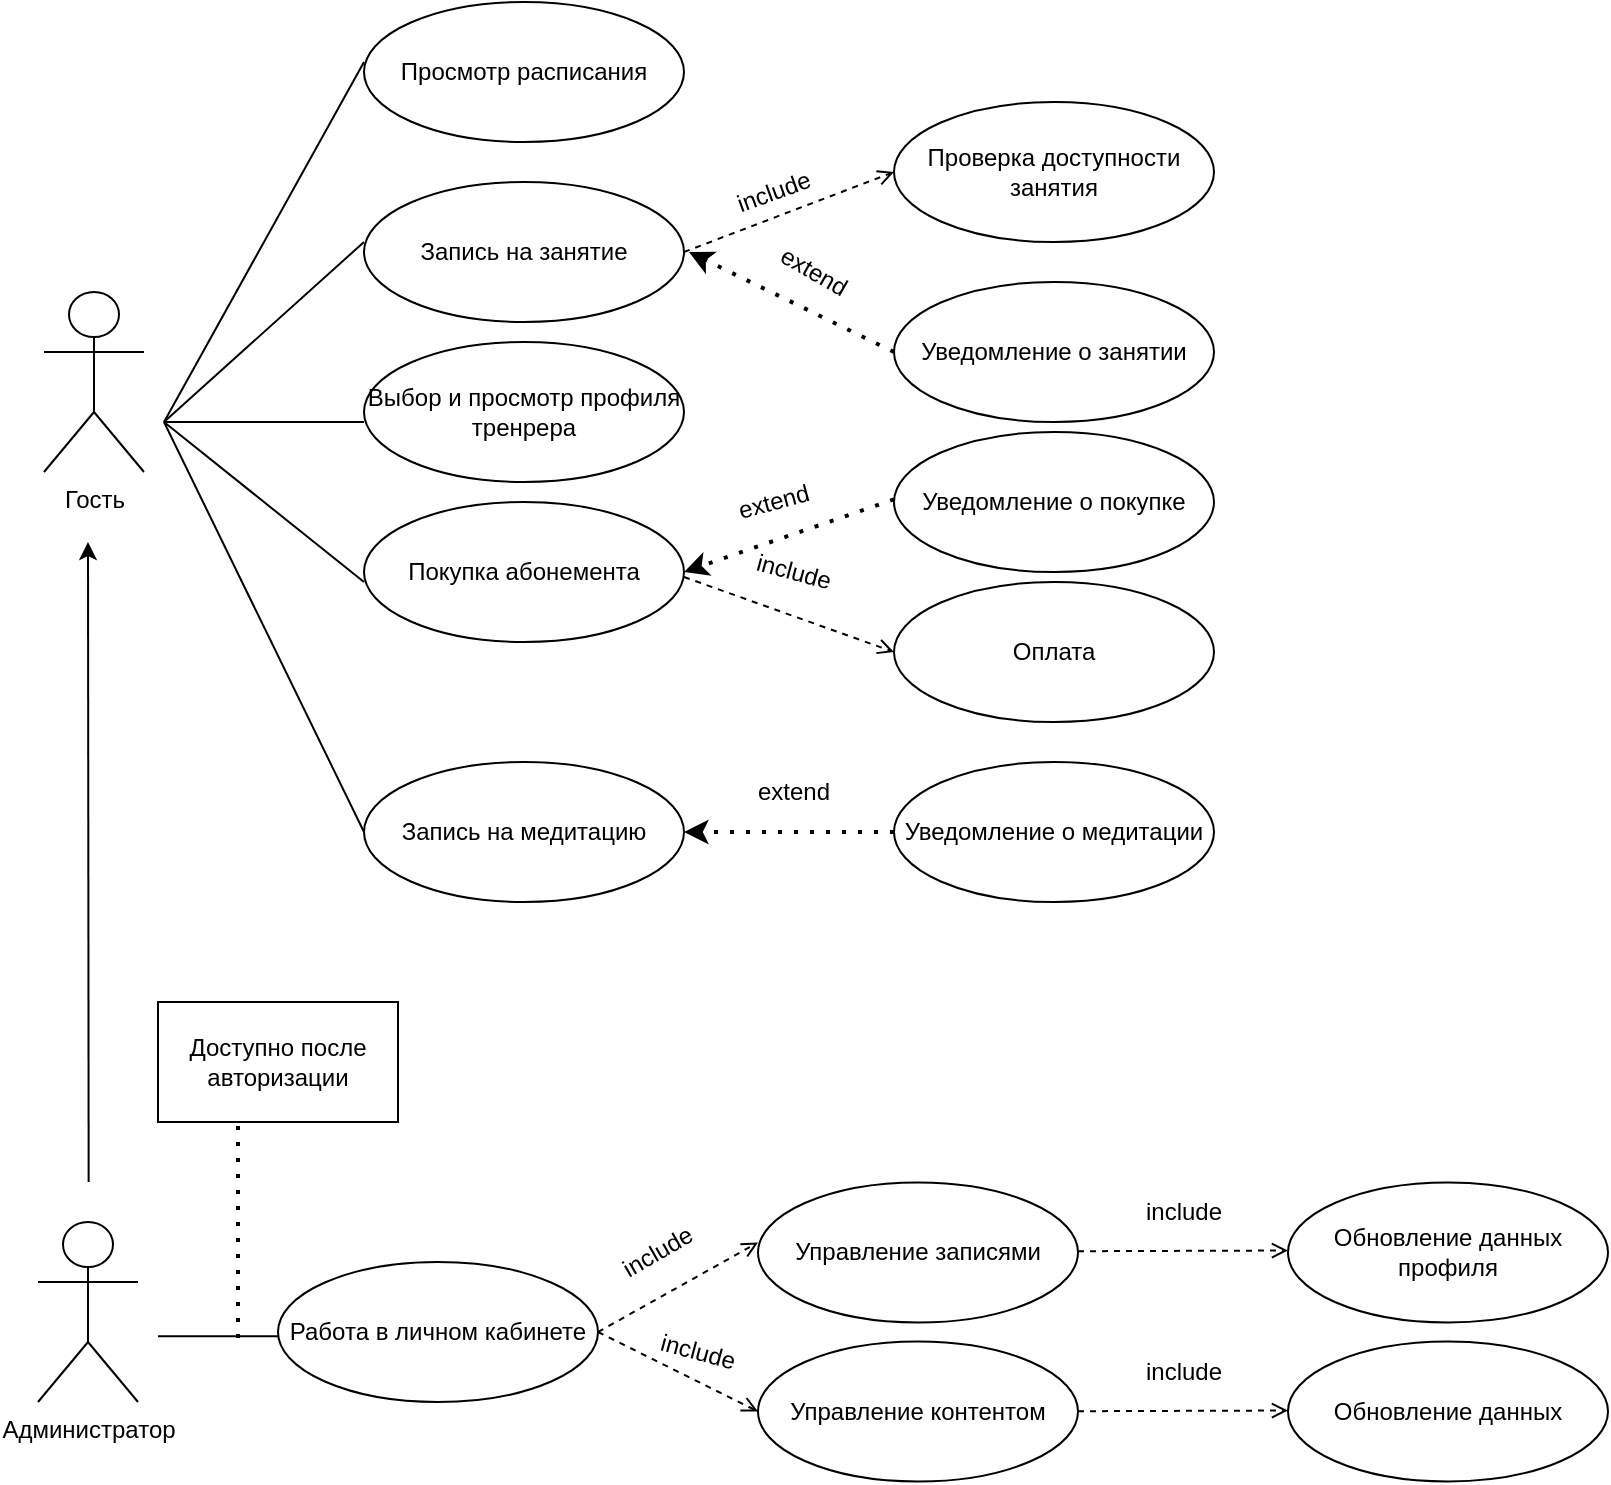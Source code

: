 <mxfile version="25.0.3" pages="3">
  <diagram name="Page-1" id="B9WLQqO9zIOotgpZJvfp">
    <mxGraphModel dx="793" dy="600" grid="0" gridSize="10" guides="1" tooltips="1" connect="1" arrows="1" fold="1" page="0" pageScale="1" pageWidth="3300" pageHeight="2339" background="none" math="0" shadow="0">
      <root>
        <mxCell id="0" />
        <mxCell id="1" parent="0" />
        <mxCell id="BxtD7QqeGQfDGScbVAJy-4" value="Администратор" style="shape=umlActor;verticalLabelPosition=bottom;verticalAlign=top;html=1;outlineConnect=0;" parent="1" vertex="1">
          <mxGeometry x="1200" y="1340" width="50" height="90" as="geometry" />
        </mxCell>
        <mxCell id="BxtD7QqeGQfDGScbVAJy-7" value="Гость" style="shape=umlActor;verticalLabelPosition=bottom;verticalAlign=top;html=1;outlineConnect=0;" parent="1" vertex="1">
          <mxGeometry x="1203" y="875" width="50" height="90" as="geometry" />
        </mxCell>
        <mxCell id="BxtD7QqeGQfDGScbVAJy-14" value="&lt;font style=&quot;vertical-align: inherit;&quot;&gt;&lt;font style=&quot;vertical-align: inherit;&quot;&gt;Уведомление о медитации&lt;/font&gt;&lt;/font&gt;" style="ellipse;whiteSpace=wrap;html=1;" parent="1" vertex="1">
          <mxGeometry x="1628" y="1110" width="160" height="70" as="geometry" />
        </mxCell>
        <mxCell id="BxtD7QqeGQfDGScbVAJy-15" value="&lt;font style=&quot;vertical-align: inherit;&quot;&gt;&lt;font style=&quot;vertical-align: inherit;&quot;&gt;Уведомление о покупке&lt;/font&gt;&lt;/font&gt;" style="ellipse;whiteSpace=wrap;html=1;" parent="1" vertex="1">
          <mxGeometry x="1628" y="945" width="160" height="70" as="geometry" />
        </mxCell>
        <mxCell id="BxtD7QqeGQfDGScbVAJy-16" value="&lt;font style=&quot;vertical-align: inherit;&quot;&gt;&lt;font style=&quot;vertical-align: inherit;&quot;&gt;Уведомление о занятии&lt;/font&gt;&lt;/font&gt;" style="ellipse;whiteSpace=wrap;html=1;" parent="1" vertex="1">
          <mxGeometry x="1628" y="870" width="160" height="70" as="geometry" />
        </mxCell>
        <mxCell id="BxtD7QqeGQfDGScbVAJy-18" value="Оплата" style="ellipse;whiteSpace=wrap;html=1;" parent="1" vertex="1">
          <mxGeometry x="1628" y="1020" width="160" height="70" as="geometry" />
        </mxCell>
        <mxCell id="BxtD7QqeGQfDGScbVAJy-19" value="Проверка доступности занятия" style="ellipse;whiteSpace=wrap;html=1;" parent="1" vertex="1">
          <mxGeometry x="1628" y="780" width="160" height="70" as="geometry" />
        </mxCell>
        <mxCell id="BxtD7QqeGQfDGScbVAJy-23" value="Управление контентом" style="ellipse;whiteSpace=wrap;html=1;" parent="1" vertex="1">
          <mxGeometry x="1560" y="1399.75" width="160" height="70" as="geometry" />
        </mxCell>
        <mxCell id="BxtD7QqeGQfDGScbVAJy-24" value="Управление записями" style="ellipse;whiteSpace=wrap;html=1;" parent="1" vertex="1">
          <mxGeometry x="1560" y="1320.25" width="160" height="70" as="geometry" />
        </mxCell>
        <mxCell id="BxtD7QqeGQfDGScbVAJy-31" value="Запись на медитацию" style="ellipse;whiteSpace=wrap;html=1;" parent="1" vertex="1">
          <mxGeometry x="1363" y="1110" width="160" height="70" as="geometry" />
        </mxCell>
        <mxCell id="BxtD7QqeGQfDGScbVAJy-33" value="Покупка абонемента" style="ellipse;whiteSpace=wrap;html=1;" parent="1" vertex="1">
          <mxGeometry x="1363" y="980" width="160" height="70" as="geometry" />
        </mxCell>
        <mxCell id="BxtD7QqeGQfDGScbVAJy-34" value="Выбор и просмотр профиля&lt;div&gt;тренрера&lt;/div&gt;" style="ellipse;whiteSpace=wrap;html=1;" parent="1" vertex="1">
          <mxGeometry x="1363" y="900" width="160" height="70" as="geometry" />
        </mxCell>
        <mxCell id="BxtD7QqeGQfDGScbVAJy-35" value="Запись на занятие" style="ellipse;whiteSpace=wrap;html=1;" parent="1" vertex="1">
          <mxGeometry x="1363" y="820" width="160" height="70" as="geometry" />
        </mxCell>
        <mxCell id="BxtD7QqeGQfDGScbVAJy-36" value="Просмотр расписания" style="ellipse;whiteSpace=wrap;html=1;" parent="1" vertex="1">
          <mxGeometry x="1363" y="730" width="160" height="70" as="geometry" />
        </mxCell>
        <mxCell id="BxtD7QqeGQfDGScbVAJy-41" value="" style="endArrow=classic;html=1;rounded=0;" parent="1" edge="1">
          <mxGeometry width="50" height="50" relative="1" as="geometry">
            <mxPoint x="1225.33" y="1320" as="sourcePoint" />
            <mxPoint x="1225" y="1000" as="targetPoint" />
          </mxGeometry>
        </mxCell>
        <mxCell id="BxtD7QqeGQfDGScbVAJy-57" value="" style="endArrow=open;html=1;rounded=0;dashed=1;endFill=0;entryX=0;entryY=0.5;entryDx=0;entryDy=0;exitX=1;exitY=0.5;exitDx=0;exitDy=0;" parent="1" source="w1u9Vb_Czb-dNVVVjH1F-57" target="BxtD7QqeGQfDGScbVAJy-23" edge="1">
          <mxGeometry width="50" height="50" relative="1" as="geometry">
            <mxPoint x="1490" y="1420.25" as="sourcePoint" />
            <mxPoint x="1560" y="1270.25" as="targetPoint" />
          </mxGeometry>
        </mxCell>
        <mxCell id="BxtD7QqeGQfDGScbVAJy-58" value="" style="endArrow=open;html=1;rounded=0;dashed=1;endFill=0;exitX=1;exitY=0.5;exitDx=0;exitDy=0;" parent="1" source="w1u9Vb_Czb-dNVVVjH1F-57" edge="1">
          <mxGeometry width="50" height="50" relative="1" as="geometry">
            <mxPoint x="1490" y="1420.25" as="sourcePoint" />
            <mxPoint x="1560" y="1350.25" as="targetPoint" />
          </mxGeometry>
        </mxCell>
        <mxCell id="w1u9Vb_Czb-dNVVVjH1F-6" value="&lt;font style=&quot;vertical-align: inherit;&quot;&gt;&lt;font style=&quot;vertical-align: inherit;&quot;&gt;Обновление данных профиля&lt;/font&gt;&lt;/font&gt;" style="ellipse;whiteSpace=wrap;html=1;" parent="1" vertex="1">
          <mxGeometry x="1825" y="1320.25" width="160" height="70" as="geometry" />
        </mxCell>
        <mxCell id="w1u9Vb_Czb-dNVVVjH1F-7" value="&lt;font style=&quot;vertical-align: inherit;&quot;&gt;&lt;font style=&quot;vertical-align: inherit;&quot;&gt;&lt;font style=&quot;vertical-align: inherit;&quot;&gt;&lt;font style=&quot;vertical-align: inherit;&quot;&gt;Обновление данных&lt;/font&gt;&lt;/font&gt;&lt;/font&gt;&lt;/font&gt;" style="ellipse;whiteSpace=wrap;html=1;" parent="1" vertex="1">
          <mxGeometry x="1825" y="1399.75" width="160" height="70" as="geometry" />
        </mxCell>
        <mxCell id="w1u9Vb_Czb-dNVVVjH1F-12" value="" style="endArrow=open;dashed=1;html=1;rounded=0;exitX=1;exitY=0.5;exitDx=0;exitDy=0;entryX=0;entryY=0.5;entryDx=0;entryDy=0;startArrow=none;startFill=0;endFill=0;" parent="1" source="BxtD7QqeGQfDGScbVAJy-35" target="BxtD7QqeGQfDGScbVAJy-19" edge="1">
          <mxGeometry width="50" height="50" relative="1" as="geometry">
            <mxPoint x="1618" y="760" as="sourcePoint" />
            <mxPoint x="1668" y="710" as="targetPoint" />
          </mxGeometry>
        </mxCell>
        <mxCell id="w1u9Vb_Czb-dNVVVjH1F-13" value="include" style="text;html=1;align=center;verticalAlign=middle;whiteSpace=wrap;rounded=0;rotation=-20;" parent="1" vertex="1">
          <mxGeometry x="1538" y="810" width="60" height="30" as="geometry" />
        </mxCell>
        <mxCell id="w1u9Vb_Czb-dNVVVjH1F-14" value="" style="endArrow=open;dashed=1;html=1;rounded=0;exitX=1;exitY=0.5;exitDx=0;exitDy=0;entryX=0;entryY=0.5;entryDx=0;entryDy=0;startArrow=none;startFill=0;endFill=0;" parent="1" target="BxtD7QqeGQfDGScbVAJy-18" edge="1">
          <mxGeometry width="50" height="50" relative="1" as="geometry">
            <mxPoint x="1523" y="1017.5" as="sourcePoint" />
            <mxPoint x="1628" y="977.5" as="targetPoint" />
          </mxGeometry>
        </mxCell>
        <mxCell id="w1u9Vb_Czb-dNVVVjH1F-15" value="include" style="text;html=1;align=center;verticalAlign=middle;whiteSpace=wrap;rounded=0;rotation=15;" parent="1" vertex="1">
          <mxGeometry x="1548" y="1000" width="60" height="30" as="geometry" />
        </mxCell>
        <mxCell id="w1u9Vb_Czb-dNVVVjH1F-35" value="" style="group" parent="1" vertex="1" connectable="0">
          <mxGeometry x="1720" y="1300.254" width="105" height="54.356" as="geometry" />
        </mxCell>
        <mxCell id="w1u9Vb_Czb-dNVVVjH1F-36" value="" style="endArrow=open;dashed=1;html=1;rounded=0;exitX=1;exitY=0.5;exitDx=0;exitDy=0;startArrow=none;startFill=0;endFill=0;" parent="w1u9Vb_Czb-dNVVVjH1F-35" edge="1">
          <mxGeometry width="50" height="50" relative="1" as="geometry">
            <mxPoint y="54.356" as="sourcePoint" />
            <mxPoint x="105" y="53.996" as="targetPoint" />
          </mxGeometry>
        </mxCell>
        <mxCell id="w1u9Vb_Czb-dNVVVjH1F-37" value="include" style="text;html=1;align=center;verticalAlign=middle;whiteSpace=wrap;rounded=0;rotation=0;" parent="w1u9Vb_Czb-dNVVVjH1F-35" vertex="1">
          <mxGeometry x="22.5" y="19.996" width="60" height="30" as="geometry" />
        </mxCell>
        <mxCell id="w1u9Vb_Czb-dNVVVjH1F-38" value="" style="group" parent="1" vertex="1" connectable="0">
          <mxGeometry x="1720" y="1380.254" width="105" height="54.356" as="geometry" />
        </mxCell>
        <mxCell id="w1u9Vb_Czb-dNVVVjH1F-39" value="" style="endArrow=open;dashed=1;html=1;rounded=0;exitX=1;exitY=0.5;exitDx=0;exitDy=0;startArrow=none;startFill=0;endFill=0;" parent="w1u9Vb_Czb-dNVVVjH1F-38" edge="1">
          <mxGeometry width="50" height="50" relative="1" as="geometry">
            <mxPoint y="54.356" as="sourcePoint" />
            <mxPoint x="105" y="53.996" as="targetPoint" />
          </mxGeometry>
        </mxCell>
        <mxCell id="w1u9Vb_Czb-dNVVVjH1F-40" value="include" style="text;html=1;align=center;verticalAlign=middle;whiteSpace=wrap;rounded=0;rotation=0;" parent="w1u9Vb_Czb-dNVVVjH1F-38" vertex="1">
          <mxGeometry x="22.5" y="19.996" width="60" height="30" as="geometry" />
        </mxCell>
        <mxCell id="w1u9Vb_Czb-dNVVVjH1F-43" value="" style="endArrow=classic;dashed=1;html=1;dashPattern=1 3;strokeWidth=2;rounded=0;exitX=0;exitY=0.5;exitDx=0;exitDy=0;startArrow=none;startFill=0;endFill=1;entryX=1;entryY=0.5;entryDx=0;entryDy=0;" parent="1" source="BxtD7QqeGQfDGScbVAJy-16" edge="1">
          <mxGeometry width="50" height="50" relative="1" as="geometry">
            <mxPoint x="1630.5" y="855" as="sourcePoint" />
            <mxPoint x="1525.5" y="855" as="targetPoint" />
          </mxGeometry>
        </mxCell>
        <mxCell id="w1u9Vb_Czb-dNVVVjH1F-44" value="extend" style="text;html=1;align=center;verticalAlign=middle;whiteSpace=wrap;rounded=0;rotation=30;" parent="1" vertex="1">
          <mxGeometry x="1558" y="850" width="60" height="30" as="geometry" />
        </mxCell>
        <mxCell id="w1u9Vb_Czb-dNVVVjH1F-45" value="" style="endArrow=classic;dashed=1;html=1;dashPattern=1 3;strokeWidth=2;rounded=0;exitX=0;exitY=0.5;exitDx=0;exitDy=0;startArrow=none;startFill=0;endFill=1;entryX=1;entryY=0.5;entryDx=0;entryDy=0;" parent="1" target="BxtD7QqeGQfDGScbVAJy-33" edge="1">
          <mxGeometry width="50" height="50" relative="1" as="geometry">
            <mxPoint x="1628" y="978.67" as="sourcePoint" />
            <mxPoint x="1523" y="978.67" as="targetPoint" />
          </mxGeometry>
        </mxCell>
        <mxCell id="w1u9Vb_Czb-dNVVVjH1F-46" value="extend" style="text;html=1;align=center;verticalAlign=middle;whiteSpace=wrap;rounded=0;rotation=-15;" parent="1" vertex="1">
          <mxGeometry x="1538" y="965" width="60" height="30" as="geometry" />
        </mxCell>
        <mxCell id="w1u9Vb_Czb-dNVVVjH1F-47" value="" style="endArrow=classic;dashed=1;html=1;dashPattern=1 3;strokeWidth=2;rounded=0;exitX=0;exitY=0.5;exitDx=0;exitDy=0;startArrow=none;startFill=0;endFill=1;entryX=1;entryY=0.5;entryDx=0;entryDy=0;" parent="1" edge="1">
          <mxGeometry width="50" height="50" relative="1" as="geometry">
            <mxPoint x="1628" y="1145" as="sourcePoint" />
            <mxPoint x="1523" y="1145" as="targetPoint" />
          </mxGeometry>
        </mxCell>
        <mxCell id="w1u9Vb_Czb-dNVVVjH1F-48" value="extend" style="text;html=1;align=center;verticalAlign=middle;whiteSpace=wrap;rounded=0;" parent="1" vertex="1">
          <mxGeometry x="1548" y="1110" width="60" height="30" as="geometry" />
        </mxCell>
        <mxCell id="w1u9Vb_Czb-dNVVVjH1F-57" value="Работа в личном кабинете" style="ellipse;whiteSpace=wrap;html=1;" parent="1" vertex="1">
          <mxGeometry x="1320" y="1360" width="160" height="70" as="geometry" />
        </mxCell>
        <mxCell id="w1u9Vb_Czb-dNVVVjH1F-58" value="" style="endArrow=none;html=1;rounded=0;" parent="1" edge="1">
          <mxGeometry width="50" height="50" relative="1" as="geometry">
            <mxPoint x="1260" y="1397.09" as="sourcePoint" />
            <mxPoint x="1320" y="1397.09" as="targetPoint" />
          </mxGeometry>
        </mxCell>
        <mxCell id="w1u9Vb_Czb-dNVVVjH1F-63" value="Доступно после авторизации" style="rounded=0;whiteSpace=wrap;html=1;" parent="1" vertex="1">
          <mxGeometry x="1260" y="1230" width="120" height="60" as="geometry" />
        </mxCell>
        <mxCell id="w1u9Vb_Czb-dNVVVjH1F-65" value="" style="endArrow=none;dashed=1;html=1;dashPattern=1 3;strokeWidth=2;rounded=0;" parent="1" edge="1">
          <mxGeometry width="50" height="50" relative="1" as="geometry">
            <mxPoint x="1300" y="1398" as="sourcePoint" />
            <mxPoint x="1300" y="1288" as="targetPoint" />
          </mxGeometry>
        </mxCell>
        <mxCell id="3uFdrawRgIw8J-3wEWqU-18" value="include" style="text;html=1;align=center;verticalAlign=middle;whiteSpace=wrap;rounded=0;rotation=15;" parent="1" vertex="1">
          <mxGeometry x="1500" y="1390.25" width="60" height="30" as="geometry" />
        </mxCell>
        <mxCell id="3uFdrawRgIw8J-3wEWqU-19" value="include" style="text;html=1;align=center;verticalAlign=middle;whiteSpace=wrap;rounded=0;rotation=-30;" parent="1" vertex="1">
          <mxGeometry x="1480" y="1340" width="60" height="30" as="geometry" />
        </mxCell>
        <mxCell id="3nIOqByXzvIY4RVAAwRg-1" value="" style="endArrow=none;html=1;rounded=0;" parent="1" edge="1">
          <mxGeometry width="50" height="50" relative="1" as="geometry">
            <mxPoint x="1263" y="940" as="sourcePoint" />
            <mxPoint x="1363" y="760" as="targetPoint" />
          </mxGeometry>
        </mxCell>
        <mxCell id="3nIOqByXzvIY4RVAAwRg-5" value="" style="endArrow=none;html=1;rounded=0;" parent="1" edge="1">
          <mxGeometry width="50" height="50" relative="1" as="geometry">
            <mxPoint x="1263" y="940" as="sourcePoint" />
            <mxPoint x="1363" y="850" as="targetPoint" />
          </mxGeometry>
        </mxCell>
        <mxCell id="3nIOqByXzvIY4RVAAwRg-6" value="" style="endArrow=none;html=1;rounded=0;" parent="1" edge="1">
          <mxGeometry width="50" height="50" relative="1" as="geometry">
            <mxPoint x="1263" y="940" as="sourcePoint" />
            <mxPoint x="1363" y="940" as="targetPoint" />
          </mxGeometry>
        </mxCell>
        <mxCell id="3nIOqByXzvIY4RVAAwRg-7" value="" style="endArrow=none;html=1;rounded=0;" parent="1" edge="1">
          <mxGeometry width="50" height="50" relative="1" as="geometry">
            <mxPoint x="1263" y="940" as="sourcePoint" />
            <mxPoint x="1363" y="1020" as="targetPoint" />
          </mxGeometry>
        </mxCell>
        <mxCell id="3nIOqByXzvIY4RVAAwRg-8" value="" style="endArrow=none;html=1;rounded=0;exitX=0;exitY=0.5;exitDx=0;exitDy=0;" parent="1" source="BxtD7QqeGQfDGScbVAJy-31" edge="1">
          <mxGeometry width="50" height="50" relative="1" as="geometry">
            <mxPoint x="1213" y="990" as="sourcePoint" />
            <mxPoint x="1263" y="940" as="targetPoint" />
          </mxGeometry>
        </mxCell>
      </root>
    </mxGraphModel>
  </diagram>
  <diagram id="2NP_dmFwDvyKiiTUhefd" name="Page-2">
    <mxGraphModel dx="1593" dy="1000" grid="0" gridSize="10" guides="1" tooltips="1" connect="1" arrows="1" fold="1" page="1" pageScale="1" pageWidth="3300" pageHeight="2339" math="0" shadow="0">
      <root>
        <mxCell id="0" />
        <mxCell id="1" parent="0" />
        <mxCell id="zFWBtaQZzBQb8hRRbxAg-1" value="Главная страница" style="rounded=0;whiteSpace=wrap;html=1;" parent="1" vertex="1">
          <mxGeometry x="1540" y="1209" width="160" height="80" as="geometry" />
        </mxCell>
        <mxCell id="zFWBtaQZzBQb8hRRbxAg-2" value="Расписание" style="rounded=0;whiteSpace=wrap;html=1;" parent="1" vertex="1">
          <mxGeometry x="1440" y="1328.68" width="160" height="80" as="geometry" />
        </mxCell>
        <mxCell id="zFWBtaQZzBQb8hRRbxAg-3" value="Инструктора" style="rounded=0;whiteSpace=wrap;html=1;" parent="1" vertex="1">
          <mxGeometry x="1640" y="1328.68" width="160" height="80" as="geometry" />
        </mxCell>
        <mxCell id="zFWBtaQZzBQb8hRRbxAg-9" value="Работа в личном кабинете администратора" style="rounded=0;whiteSpace=wrap;html=1;" parent="1" vertex="1">
          <mxGeometry x="1540" y="1091.43" width="160" height="80" as="geometry" />
        </mxCell>
        <mxCell id="zFWBtaQZzBQb8hRRbxAg-23" value="Контакты" style="rounded=0;whiteSpace=wrap;html=1;" parent="1" vertex="1">
          <mxGeometry x="1840" y="1328.68" width="160" height="80" as="geometry" />
        </mxCell>
        <mxCell id="zFWBtaQZzBQb8hRRbxAg-24" value="" style="endArrow=classic;html=1;rounded=0;" parent="1" edge="1">
          <mxGeometry width="50" height="50" relative="1" as="geometry">
            <mxPoint x="1620" y="1290" as="sourcePoint" />
            <mxPoint x="1520" y="1328.68" as="targetPoint" />
            <Array as="points">
              <mxPoint x="1620" y="1310" />
              <mxPoint x="1520" y="1309.68" />
            </Array>
          </mxGeometry>
        </mxCell>
        <mxCell id="zFWBtaQZzBQb8hRRbxAg-25" value="" style="endArrow=classic;html=1;rounded=0;" parent="1" edge="1">
          <mxGeometry width="50" height="50" relative="1" as="geometry">
            <mxPoint x="1720" y="1309.68" as="sourcePoint" />
            <mxPoint x="1720" y="1328.68" as="targetPoint" />
          </mxGeometry>
        </mxCell>
        <mxCell id="zFWBtaQZzBQb8hRRbxAg-26" value="" style="endArrow=classic;html=1;rounded=0;" parent="1" edge="1">
          <mxGeometry width="50" height="50" relative="1" as="geometry">
            <mxPoint x="1920" y="1308.68" as="sourcePoint" />
            <mxPoint x="1920" y="1328.68" as="targetPoint" />
          </mxGeometry>
        </mxCell>
        <mxCell id="zFWBtaQZzBQb8hRRbxAg-27" value="" style="endArrow=classic;html=1;rounded=0;" parent="1" edge="1">
          <mxGeometry width="50" height="50" relative="1" as="geometry">
            <mxPoint x="1620" y="1310" as="sourcePoint" />
            <mxPoint x="2120" y="1328.68" as="targetPoint" />
            <Array as="points">
              <mxPoint x="1740" y="1309.68" />
              <mxPoint x="2120" y="1308.68" />
            </Array>
          </mxGeometry>
        </mxCell>
        <mxCell id="zFWBtaQZzBQb8hRRbxAg-28" value="" style="endArrow=classic;html=1;rounded=0;" parent="1" edge="1">
          <mxGeometry width="50" height="50" relative="1" as="geometry">
            <mxPoint x="1620" y="1209" as="sourcePoint" />
            <mxPoint x="1620" y="1171" as="targetPoint" />
          </mxGeometry>
        </mxCell>
        <mxCell id="zFWBtaQZzBQb8hRRbxAg-51" value="" style="endArrow=classic;html=1;rounded=0;" parent="1" edge="1">
          <mxGeometry width="50" height="50" relative="1" as="geometry">
            <mxPoint x="1620" y="1091.43" as="sourcePoint" />
            <mxPoint x="1620" y="1050" as="targetPoint" />
            <Array as="points" />
          </mxGeometry>
        </mxCell>
        <mxCell id="zFWBtaQZzBQb8hRRbxAg-53" value="Медитация" style="rounded=0;whiteSpace=wrap;html=1;" parent="1" vertex="1">
          <mxGeometry x="1240" y="1328.68" width="160" height="80" as="geometry" />
        </mxCell>
        <mxCell id="zFWBtaQZzBQb8hRRbxAg-54" value="" style="endArrow=classic;html=1;rounded=0;" parent="1" edge="1">
          <mxGeometry width="50" height="50" relative="1" as="geometry">
            <mxPoint x="1520" y="1309.68" as="sourcePoint" />
            <mxPoint x="1320" y="1329.68" as="targetPoint" />
            <Array as="points">
              <mxPoint x="1320" y="1309.68" />
            </Array>
          </mxGeometry>
        </mxCell>
        <mxCell id="zFWBtaQZzBQb8hRRbxAg-55" value="Занятия" style="rounded=0;whiteSpace=wrap;html=1;" parent="1" vertex="1">
          <mxGeometry x="2040" y="1328.68" width="160" height="80" as="geometry" />
        </mxCell>
        <mxCell id="zFWBtaQZzBQb8hRRbxAg-59" value="Абонементы" style="rounded=0;whiteSpace=wrap;html=1;" parent="1" vertex="1">
          <mxGeometry x="1040" y="1328.68" width="160" height="80" as="geometry" />
        </mxCell>
        <mxCell id="zFWBtaQZzBQb8hRRbxAg-60" value="" style="endArrow=classic;html=1;rounded=0;" parent="1" edge="1">
          <mxGeometry width="50" height="50" relative="1" as="geometry">
            <mxPoint x="1320" y="1309.68" as="sourcePoint" />
            <mxPoint x="1120" y="1329.68" as="targetPoint" />
            <Array as="points">
              <mxPoint x="1120" y="1309.68" />
            </Array>
          </mxGeometry>
        </mxCell>
        <mxCell id="iX9YMnFvOZQf16L72giy-1" value="Управление контентом" style="rounded=0;whiteSpace=wrap;html=1;" parent="1" vertex="1">
          <mxGeometry x="1400" y="950" width="160" height="80" as="geometry" />
        </mxCell>
        <mxCell id="iX9YMnFvOZQf16L72giy-2" value="Запись на занятие" style="rounded=0;whiteSpace=wrap;html=1;" parent="1" vertex="1">
          <mxGeometry x="2020" y="1179" width="160" height="80" as="geometry" />
        </mxCell>
        <mxCell id="iX9YMnFvOZQf16L72giy-3" value="&amp;nbsp;Информация о том, что запись на занятие прошла успешно" style="rounded=0;whiteSpace=wrap;html=1;" parent="1" vertex="1">
          <mxGeometry x="2020" y="1040" width="160" height="80" as="geometry" />
        </mxCell>
        <mxCell id="iX9YMnFvOZQf16L72giy-4" value="" style="endArrow=classic;html=1;rounded=0;exitX=0.5;exitY=0;exitDx=0;exitDy=0;entryX=0.5;entryY=1;entryDx=0;entryDy=0;" parent="1" source="iX9YMnFvOZQf16L72giy-2" target="iX9YMnFvOZQf16L72giy-3" edge="1">
          <mxGeometry width="50" height="50" relative="1" as="geometry">
            <mxPoint x="2310" y="1339" as="sourcePoint" />
            <mxPoint x="2360" y="1289" as="targetPoint" />
            <Array as="points" />
          </mxGeometry>
        </mxCell>
        <mxCell id="iX9YMnFvOZQf16L72giy-5" value="" style="endArrow=classic;html=1;rounded=0;exitX=0.5;exitY=0;exitDx=0;exitDy=0;entryX=1;entryY=0.5;entryDx=0;entryDy=0;entryPerimeter=0;" parent="1" target="3PPHh9D2r3y1tFQ6JAWN-2" edge="1">
          <mxGeometry width="50" height="50" relative="1" as="geometry">
            <mxPoint x="2130" y="1040" as="sourcePoint" />
            <mxPoint x="1650" y="1190" as="targetPoint" />
            <Array as="points">
              <mxPoint x="2130" y="990" />
            </Array>
          </mxGeometry>
        </mxCell>
        <mxCell id="3PPHh9D2r3y1tFQ6JAWN-1" value="" style="endArrow=classic;html=1;rounded=0;" parent="1" edge="1">
          <mxGeometry width="50" height="50" relative="1" as="geometry">
            <mxPoint x="1620" y="1300" as="sourcePoint" />
            <mxPoint x="2100" y="1260" as="targetPoint" />
            <Array as="points">
              <mxPoint x="2100" y="1300" />
            </Array>
          </mxGeometry>
        </mxCell>
        <mxCell id="3PPHh9D2r3y1tFQ6JAWN-2" value="Управление записями" style="rounded=0;whiteSpace=wrap;html=1;" parent="1" vertex="1">
          <mxGeometry x="1680" y="950" width="160" height="80" as="geometry" />
        </mxCell>
        <mxCell id="3PPHh9D2r3y1tFQ6JAWN-3" value="" style="endArrow=classic;html=1;rounded=0;" parent="1" edge="1">
          <mxGeometry width="50" height="50" relative="1" as="geometry">
            <mxPoint x="1620" y="1050" as="sourcePoint" />
            <mxPoint x="1479" y="1030" as="targetPoint" />
            <Array as="points">
              <mxPoint x="1479" y="1050" />
            </Array>
          </mxGeometry>
        </mxCell>
        <mxCell id="3PPHh9D2r3y1tFQ6JAWN-4" value="" style="endArrow=classic;html=1;rounded=0;" parent="1" edge="1">
          <mxGeometry width="50" height="50" relative="1" as="geometry">
            <mxPoint x="1620" y="1050" as="sourcePoint" />
            <mxPoint x="1760" y="1030" as="targetPoint" />
            <Array as="points">
              <mxPoint x="1760" y="1050" />
            </Array>
          </mxGeometry>
        </mxCell>
      </root>
    </mxGraphModel>
  </diagram>
  <diagram id="F3m7BqJl12n7lmk-YIiz" name="Page-3">
    <mxGraphModel dx="2390" dy="1443" grid="1" gridSize="10" guides="1" tooltips="1" connect="1" arrows="1" fold="1" page="1" pageScale="1" pageWidth="3300" pageHeight="2339" math="0" shadow="0">
      <root>
        <mxCell id="0" />
        <mxCell id="1" parent="0" />
        <mxCell id="w-SvNKI20DisR3eT9dan-1" value="Главная страница" style="rounded=0;whiteSpace=wrap;html=1;" parent="1" vertex="1">
          <mxGeometry x="1020" y="1415" width="160" height="80" as="geometry" />
        </mxCell>
        <mxCell id="w-SvNKI20DisR3eT9dan-2" value="Расписание" style="rounded=0;whiteSpace=wrap;html=1;" parent="1" vertex="1">
          <mxGeometry x="720" y="1535" width="160" height="80" as="geometry" />
        </mxCell>
        <mxCell id="w-SvNKI20DisR3eT9dan-3" value="Инструктора" style="rounded=0;whiteSpace=wrap;html=1;" parent="1" vertex="1">
          <mxGeometry x="920" y="1535" width="160" height="80" as="geometry" />
        </mxCell>
        <mxCell id="w-SvNKI20DisR3eT9dan-5" value="Регистрация/авторизация" style="rounded=0;whiteSpace=wrap;html=1;" parent="1" vertex="1">
          <mxGeometry x="1020" y="1295" width="160" height="80" as="geometry" />
        </mxCell>
        <mxCell id="w-SvNKI20DisR3eT9dan-6" value="покупка занятий" style="rounded=0;whiteSpace=wrap;html=1;" parent="1" vertex="1">
          <mxGeometry x="180" y="915" width="160" height="80" as="geometry" />
        </mxCell>
        <mxCell id="w-SvNKI20DisR3eT9dan-7" value="абонементы" style="rounded=0;whiteSpace=wrap;html=1;" parent="1" vertex="1">
          <mxGeometry x="180" y="1035" width="160" height="80" as="geometry" />
        </mxCell>
        <mxCell id="w-SvNKI20DisR3eT9dan-8" value="Работа в личном кабинете пользователя&amp;nbsp;" style="rounded=0;whiteSpace=wrap;html=1;" parent="1" vertex="1">
          <mxGeometry x="520" y="1155" width="160" height="80" as="geometry" />
        </mxCell>
        <mxCell id="VqCV9s_nYOkrpGGXZCSS-1" value="Работа в личном кабинете инструктора&amp;nbsp;" style="rounded=0;whiteSpace=wrap;html=1;" parent="1" vertex="1">
          <mxGeometry x="1020" y="1155" width="160" height="80" as="geometry" />
        </mxCell>
        <mxCell id="VqCV9s_nYOkrpGGXZCSS-2" value="Работа в личном кабинете администратора" style="rounded=0;whiteSpace=wrap;html=1;" parent="1" vertex="1">
          <mxGeometry x="1520" y="1155" width="160" height="80" as="geometry" />
        </mxCell>
        <mxCell id="VqCV9s_nYOkrpGGXZCSS-3" value="Медитация" style="rounded=0;whiteSpace=wrap;html=1;" parent="1" vertex="1">
          <mxGeometry x="180" y="795" width="160" height="80" as="geometry" />
        </mxCell>
        <mxCell id="VqCV9s_nYOkrpGGXZCSS-4" value="Управление расписанием" style="rounded=0;whiteSpace=wrap;html=1;" parent="1" vertex="1">
          <mxGeometry x="680" y="915" width="160" height="80" as="geometry" />
        </mxCell>
        <mxCell id="VqCV9s_nYOkrpGGXZCSS-5" value="Личный кабинет" style="rounded=0;whiteSpace=wrap;html=1;" parent="1" vertex="1">
          <mxGeometry x="680" y="1035" width="160" height="80" as="geometry" />
        </mxCell>
        <mxCell id="VqCV9s_nYOkrpGGXZCSS-6" value="Личный кабинет" style="rounded=0;whiteSpace=wrap;html=1;" parent="1" vertex="1">
          <mxGeometry x="180" y="555" width="160" height="80" as="geometry" />
        </mxCell>
        <mxCell id="VqCV9s_nYOkrpGGXZCSS-7" value="Бронирование залов" style="rounded=0;whiteSpace=wrap;html=1;" parent="1" vertex="1">
          <mxGeometry x="180" y="675" width="160" height="80" as="geometry" />
        </mxCell>
        <mxCell id="VqCV9s_nYOkrpGGXZCSS-8" value="Управление расписанием&amp;nbsp;" style="rounded=0;whiteSpace=wrap;html=1;" parent="1" vertex="1">
          <mxGeometry x="1180" y="1033.57" width="160" height="80" as="geometry" />
        </mxCell>
        <mxCell id="VqCV9s_nYOkrpGGXZCSS-9" value="Редактирование профиля" style="rounded=0;whiteSpace=wrap;html=1;" parent="1" vertex="1">
          <mxGeometry x="680" y="675" width="160" height="80" as="geometry" />
        </mxCell>
        <mxCell id="VqCV9s_nYOkrpGGXZCSS-10" value="Записи на занятия" style="rounded=0;whiteSpace=wrap;html=1;" parent="1" vertex="1">
          <mxGeometry x="680" y="795" width="160" height="80" as="geometry" />
        </mxCell>
        <mxCell id="VqCV9s_nYOkrpGGXZCSS-11" value="Управление абонементами и ценами" style="rounded=0;whiteSpace=wrap;html=1;" parent="1" vertex="1">
          <mxGeometry x="1180" y="793.57" width="160" height="80" as="geometry" />
        </mxCell>
        <mxCell id="VqCV9s_nYOkrpGGXZCSS-12" value="Управление профилями инструкторов" style="rounded=0;whiteSpace=wrap;html=1;" parent="1" vertex="1">
          <mxGeometry x="1180" y="912.57" width="160" height="80" as="geometry" />
        </mxCell>
        <mxCell id="VqCV9s_nYOkrpGGXZCSS-13" value="Отзывы" style="rounded=0;whiteSpace=wrap;html=1;" parent="1" vertex="1">
          <mxGeometry x="180" y="435" width="160" height="80" as="geometry" />
        </mxCell>
        <mxCell id="VqCV9s_nYOkrpGGXZCSS-14" value="Обработка обратной связи" style="rounded=0;whiteSpace=wrap;html=1;" parent="1" vertex="1">
          <mxGeometry x="1180" y="673.57" width="160" height="80" as="geometry" />
        </mxCell>
        <mxCell id="VqCV9s_nYOkrpGGXZCSS-15" value="Управление бронированием залов&lt;span style=&quot;color: rgba(0, 0, 0, 0); font-family: monospace; font-size: 0px; text-align: start; text-wrap-mode: nowrap;&quot;&gt;%3CmxGraphModel%3E%3Croot%3E%3CmxCell%20id%3D%220%22%2F%3E%3CmxCell%20id%3D%221%22%20parent%3D%220%22%2F%3E%3CmxCell%20id%3D%222%22%20value%3D%22%22%20style%3D%22rounded%3D0%3BwhiteSpace%3Dwrap%3Bhtml%3D1%3B%22%20vertex%3D%221%22%20parent%3D%221%22%3E%3CmxGeometry%20x%3D%221600%22%20y%3D%22770%22%20width%3D%22160%22%20height%3D%2280%22%20as%3D%22geometry%22%2F%3E%3C%2FmxCell%3E%3C%2Froot%3E%3C%2FmxGraphModel%3E&lt;/span&gt;" style="rounded=0;whiteSpace=wrap;html=1;" parent="1" vertex="1">
          <mxGeometry x="1180" y="553.57" width="160" height="80" as="geometry" />
        </mxCell>
        <mxCell id="VqCV9s_nYOkrpGGXZCSS-16" value="Контакты" style="rounded=0;whiteSpace=wrap;html=1;" parent="1" vertex="1">
          <mxGeometry x="1320" y="1535" width="160" height="80" as="geometry" />
        </mxCell>
        <mxCell id="VqCV9s_nYOkrpGGXZCSS-19" value="" style="endArrow=classic;html=1;rounded=0;" parent="1" edge="1">
          <mxGeometry width="50" height="50" relative="1" as="geometry">
            <mxPoint x="1100" y="1515" as="sourcePoint" />
            <mxPoint x="800" y="1535" as="targetPoint" />
            <Array as="points">
              <mxPoint x="800" y="1515" />
            </Array>
          </mxGeometry>
        </mxCell>
        <mxCell id="VqCV9s_nYOkrpGGXZCSS-20" value="" style="endArrow=classic;html=1;rounded=0;" parent="1" edge="1">
          <mxGeometry width="50" height="50" relative="1" as="geometry">
            <mxPoint x="1000" y="1515" as="sourcePoint" />
            <mxPoint x="1000" y="1535" as="targetPoint" />
          </mxGeometry>
        </mxCell>
        <mxCell id="VqCV9s_nYOkrpGGXZCSS-21" value="" style="endArrow=classic;html=1;rounded=0;" parent="1" edge="1">
          <mxGeometry width="50" height="50" relative="1" as="geometry">
            <mxPoint x="1200" y="1515" as="sourcePoint" />
            <mxPoint x="1200" y="1535" as="targetPoint" />
          </mxGeometry>
        </mxCell>
        <mxCell id="VqCV9s_nYOkrpGGXZCSS-22" value="" style="endArrow=classic;html=1;rounded=0;exitX=0.5;exitY=1;exitDx=0;exitDy=0;" parent="1" source="w-SvNKI20DisR3eT9dan-1" edge="1">
          <mxGeometry width="50" height="50" relative="1" as="geometry">
            <mxPoint x="1350" y="1585" as="sourcePoint" />
            <mxPoint x="1400" y="1535" as="targetPoint" />
            <Array as="points">
              <mxPoint x="1100" y="1515" />
              <mxPoint x="1400" y="1515" />
            </Array>
          </mxGeometry>
        </mxCell>
        <mxCell id="VqCV9s_nYOkrpGGXZCSS-23" value="" style="endArrow=classic;html=1;rounded=0;exitX=0.5;exitY=0;exitDx=0;exitDy=0;" parent="1" source="w-SvNKI20DisR3eT9dan-1" edge="1">
          <mxGeometry width="50" height="50" relative="1" as="geometry">
            <mxPoint x="1050" y="1425" as="sourcePoint" />
            <mxPoint x="1100" y="1375" as="targetPoint" />
          </mxGeometry>
        </mxCell>
        <mxCell id="VqCV9s_nYOkrpGGXZCSS-24" value="" style="endArrow=classic;html=1;rounded=0;" parent="1" edge="1">
          <mxGeometry width="50" height="50" relative="1" as="geometry">
            <mxPoint x="1100" y="1265" as="sourcePoint" />
            <mxPoint x="1100" y="1235" as="targetPoint" />
          </mxGeometry>
        </mxCell>
        <mxCell id="VqCV9s_nYOkrpGGXZCSS-25" value="" style="endArrow=classic;html=1;rounded=0;exitX=0.5;exitY=0;exitDx=0;exitDy=0;" parent="1" source="w-SvNKI20DisR3eT9dan-5" edge="1">
          <mxGeometry width="50" height="50" relative="1" as="geometry">
            <mxPoint x="550" y="1285" as="sourcePoint" />
            <mxPoint x="600" y="1235" as="targetPoint" />
            <Array as="points">
              <mxPoint x="1100" y="1265" />
              <mxPoint x="600" y="1265" />
            </Array>
          </mxGeometry>
        </mxCell>
        <mxCell id="VqCV9s_nYOkrpGGXZCSS-26" value="" style="endArrow=classic;html=1;rounded=0;" parent="1" edge="1">
          <mxGeometry width="50" height="50" relative="1" as="geometry">
            <mxPoint x="1100" y="1265" as="sourcePoint" />
            <mxPoint x="1600" y="1235" as="targetPoint" />
            <Array as="points">
              <mxPoint x="1600" y="1265" />
            </Array>
          </mxGeometry>
        </mxCell>
        <mxCell id="VqCV9s_nYOkrpGGXZCSS-27" value="" style="endArrow=classic;html=1;rounded=0;" parent="1" edge="1">
          <mxGeometry width="50" height="50" relative="1" as="geometry">
            <mxPoint x="440" y="1075" as="sourcePoint" />
            <mxPoint x="340" y="1075" as="targetPoint" />
          </mxGeometry>
        </mxCell>
        <mxCell id="VqCV9s_nYOkrpGGXZCSS-28" value="" style="endArrow=classic;html=1;rounded=0;" parent="1" edge="1">
          <mxGeometry width="50" height="50" relative="1" as="geometry">
            <mxPoint x="440" y="474.29" as="sourcePoint" />
            <mxPoint x="340" y="474.29" as="targetPoint" />
          </mxGeometry>
        </mxCell>
        <mxCell id="VqCV9s_nYOkrpGGXZCSS-29" value="" style="endArrow=classic;html=1;rounded=0;" parent="1" edge="1">
          <mxGeometry width="50" height="50" relative="1" as="geometry">
            <mxPoint x="440" y="593.57" as="sourcePoint" />
            <mxPoint x="340" y="593.57" as="targetPoint" />
          </mxGeometry>
        </mxCell>
        <mxCell id="VqCV9s_nYOkrpGGXZCSS-30" value="" style="endArrow=classic;html=1;rounded=0;" parent="1" edge="1">
          <mxGeometry width="50" height="50" relative="1" as="geometry">
            <mxPoint x="440" y="714.29" as="sourcePoint" />
            <mxPoint x="340" y="714.29" as="targetPoint" />
          </mxGeometry>
        </mxCell>
        <mxCell id="VqCV9s_nYOkrpGGXZCSS-31" value="" style="endArrow=classic;html=1;rounded=0;" parent="1" edge="1">
          <mxGeometry width="50" height="50" relative="1" as="geometry">
            <mxPoint x="440" y="834.29" as="sourcePoint" />
            <mxPoint x="340" y="834.29" as="targetPoint" />
          </mxGeometry>
        </mxCell>
        <mxCell id="VqCV9s_nYOkrpGGXZCSS-32" value="" style="endArrow=classic;html=1;rounded=0;" parent="1" edge="1">
          <mxGeometry width="50" height="50" relative="1" as="geometry">
            <mxPoint x="440" y="955" as="sourcePoint" />
            <mxPoint x="340" y="955" as="targetPoint" />
          </mxGeometry>
        </mxCell>
        <mxCell id="VqCV9s_nYOkrpGGXZCSS-33" value="" style="endArrow=classic;html=1;rounded=0;" parent="1" edge="1">
          <mxGeometry width="50" height="50" relative="1" as="geometry">
            <mxPoint x="600" y="1155" as="sourcePoint" />
            <mxPoint x="440" y="775" as="targetPoint" />
            <Array as="points">
              <mxPoint x="600" y="775" />
            </Array>
          </mxGeometry>
        </mxCell>
        <mxCell id="VqCV9s_nYOkrpGGXZCSS-34" value="" style="endArrow=classic;html=1;rounded=0;" parent="1" edge="1">
          <mxGeometry width="50" height="50" relative="1" as="geometry">
            <mxPoint x="940" y="1075" as="sourcePoint" />
            <mxPoint x="840" y="1075" as="targetPoint" />
          </mxGeometry>
        </mxCell>
        <mxCell id="VqCV9s_nYOkrpGGXZCSS-35" value="" style="endArrow=classic;html=1;rounded=0;" parent="1" edge="1">
          <mxGeometry width="50" height="50" relative="1" as="geometry">
            <mxPoint x="940" y="714.29" as="sourcePoint" />
            <mxPoint x="840" y="714.29" as="targetPoint" />
          </mxGeometry>
        </mxCell>
        <mxCell id="VqCV9s_nYOkrpGGXZCSS-36" value="" style="endArrow=classic;html=1;rounded=0;" parent="1" edge="1">
          <mxGeometry width="50" height="50" relative="1" as="geometry">
            <mxPoint x="940" y="834.29" as="sourcePoint" />
            <mxPoint x="840" y="834.29" as="targetPoint" />
          </mxGeometry>
        </mxCell>
        <mxCell id="VqCV9s_nYOkrpGGXZCSS-37" value="" style="endArrow=classic;html=1;rounded=0;" parent="1" edge="1">
          <mxGeometry width="50" height="50" relative="1" as="geometry">
            <mxPoint x="940" y="955" as="sourcePoint" />
            <mxPoint x="840" y="955" as="targetPoint" />
          </mxGeometry>
        </mxCell>
        <mxCell id="VqCV9s_nYOkrpGGXZCSS-38" value="" style="endArrow=classic;html=1;rounded=0;" parent="1" edge="1">
          <mxGeometry width="50" height="50" relative="1" as="geometry">
            <mxPoint x="1100" y="1155" as="sourcePoint" />
            <mxPoint x="940" y="775" as="targetPoint" />
            <Array as="points">
              <mxPoint x="1100" y="775" />
            </Array>
          </mxGeometry>
        </mxCell>
        <mxCell id="VqCV9s_nYOkrpGGXZCSS-39" value="" style="endArrow=none;html=1;rounded=0;" parent="1" edge="1">
          <mxGeometry width="50" height="50" relative="1" as="geometry">
            <mxPoint x="440" y="1075" as="sourcePoint" />
            <mxPoint x="440" y="475" as="targetPoint" />
          </mxGeometry>
        </mxCell>
        <mxCell id="VqCV9s_nYOkrpGGXZCSS-40" value="" style="endArrow=none;html=1;rounded=0;" parent="1" edge="1">
          <mxGeometry width="50" height="50" relative="1" as="geometry">
            <mxPoint x="940" y="1075" as="sourcePoint" />
            <mxPoint x="940" y="715" as="targetPoint" />
          </mxGeometry>
        </mxCell>
        <mxCell id="VqCV9s_nYOkrpGGXZCSS-41" value="" style="endArrow=classic;html=1;rounded=0;" parent="1" edge="1">
          <mxGeometry width="50" height="50" relative="1" as="geometry">
            <mxPoint x="1440" y="1075" as="sourcePoint" />
            <mxPoint x="1340" y="1075" as="targetPoint" />
          </mxGeometry>
        </mxCell>
        <mxCell id="VqCV9s_nYOkrpGGXZCSS-42" value="" style="endArrow=classic;html=1;rounded=0;" parent="1" edge="1">
          <mxGeometry width="50" height="50" relative="1" as="geometry">
            <mxPoint x="1440" y="593.57" as="sourcePoint" />
            <mxPoint x="1340" y="593.57" as="targetPoint" />
          </mxGeometry>
        </mxCell>
        <mxCell id="VqCV9s_nYOkrpGGXZCSS-43" value="" style="endArrow=classic;html=1;rounded=0;" parent="1" edge="1">
          <mxGeometry width="50" height="50" relative="1" as="geometry">
            <mxPoint x="1440" y="714.29" as="sourcePoint" />
            <mxPoint x="1340" y="714.29" as="targetPoint" />
          </mxGeometry>
        </mxCell>
        <mxCell id="VqCV9s_nYOkrpGGXZCSS-44" value="" style="endArrow=classic;html=1;rounded=0;" parent="1" edge="1">
          <mxGeometry width="50" height="50" relative="1" as="geometry">
            <mxPoint x="1440" y="834.29" as="sourcePoint" />
            <mxPoint x="1340" y="834.29" as="targetPoint" />
          </mxGeometry>
        </mxCell>
        <mxCell id="VqCV9s_nYOkrpGGXZCSS-45" value="" style="endArrow=classic;html=1;rounded=0;" parent="1" edge="1">
          <mxGeometry width="50" height="50" relative="1" as="geometry">
            <mxPoint x="1440" y="955" as="sourcePoint" />
            <mxPoint x="1340" y="955" as="targetPoint" />
          </mxGeometry>
        </mxCell>
        <mxCell id="VqCV9s_nYOkrpGGXZCSS-46" value="" style="endArrow=classic;html=1;rounded=0;" parent="1" edge="1">
          <mxGeometry width="50" height="50" relative="1" as="geometry">
            <mxPoint x="1600" y="1155" as="sourcePoint" />
            <mxPoint x="1440" y="775" as="targetPoint" />
            <Array as="points">
              <mxPoint x="1600" y="775" />
            </Array>
          </mxGeometry>
        </mxCell>
        <mxCell id="VqCV9s_nYOkrpGGXZCSS-47" value="" style="endArrow=none;html=1;rounded=0;" parent="1" edge="1">
          <mxGeometry width="50" height="50" relative="1" as="geometry">
            <mxPoint x="1440" y="1075" as="sourcePoint" />
            <mxPoint x="1440" y="595" as="targetPoint" />
          </mxGeometry>
        </mxCell>
        <mxCell id="zz31JalT7xi3Qva14AQi-1" value="Медитация" style="rounded=0;whiteSpace=wrap;html=1;" parent="1" vertex="1">
          <mxGeometry x="520" y="1535" width="160" height="80" as="geometry" />
        </mxCell>
        <mxCell id="zz31JalT7xi3Qva14AQi-2" value="" style="endArrow=classic;html=1;rounded=0;" parent="1" edge="1">
          <mxGeometry width="50" height="50" relative="1" as="geometry">
            <mxPoint x="800" y="1516" as="sourcePoint" />
            <mxPoint x="600" y="1536" as="targetPoint" />
            <Array as="points">
              <mxPoint x="600" y="1516" />
            </Array>
          </mxGeometry>
        </mxCell>
        <mxCell id="zz31JalT7xi3Qva14AQi-3" value="Йога" style="rounded=0;whiteSpace=wrap;html=1;" parent="1" vertex="1">
          <mxGeometry x="1520" y="1535" width="160" height="80" as="geometry" />
        </mxCell>
        <mxCell id="zz31JalT7xi3Qva14AQi-4" value="" style="endArrow=classic;html=1;rounded=0;" parent="1" edge="1">
          <mxGeometry width="50" height="50" relative="1" as="geometry">
            <mxPoint x="1400" y="1515" as="sourcePoint" />
            <mxPoint x="1600" y="1535" as="targetPoint" />
            <Array as="points">
              <mxPoint x="1600" y="1515" />
            </Array>
          </mxGeometry>
        </mxCell>
        <mxCell id="hj-gviTrqqrkbaWR1qhu-2" value="Инструктора" style="rounded=0;whiteSpace=wrap;html=1;" parent="1" vertex="1">
          <mxGeometry x="1120" y="1535" width="160" height="80" as="geometry" />
        </mxCell>
        <mxCell id="rGHxiUtZbZ77-EYy79Pf-1" value="Пользователь" style="shape=umlActor;verticalLabelPosition=bottom;verticalAlign=top;html=1;outlineConnect=0;" parent="1" vertex="1">
          <mxGeometry x="2050" y="830" width="50" height="90" as="geometry" />
        </mxCell>
        <mxCell id="rGHxiUtZbZ77-EYy79Pf-2" value="Инструктор" style="shape=umlActor;verticalLabelPosition=bottom;verticalAlign=top;html=1;outlineConnect=0;" parent="1" vertex="1">
          <mxGeometry x="2050" y="1230" width="50" height="90" as="geometry" />
        </mxCell>
        <mxCell id="rGHxiUtZbZ77-EYy79Pf-3" value="Администратор" style="shape=umlActor;verticalLabelPosition=bottom;verticalAlign=top;html=1;outlineConnect=0;" parent="1" vertex="1">
          <mxGeometry x="2050" y="1640" width="50" height="90" as="geometry" />
        </mxCell>
        <mxCell id="rGHxiUtZbZ77-EYy79Pf-4" value="Гость" style="shape=umlActor;verticalLabelPosition=bottom;verticalAlign=top;html=1;outlineConnect=0;" parent="1" vertex="1">
          <mxGeometry x="2050" y="430" width="50" height="90" as="geometry" />
        </mxCell>
        <mxCell id="rGHxiUtZbZ77-EYy79Pf-5" value="&lt;span style=&quot;text-align: left;&quot;&gt;Регистрация/Авторизация&lt;/span&gt;" style="ellipse;whiteSpace=wrap;html=1;" parent="1" vertex="1">
          <mxGeometry x="2205" y="370" width="160" height="70" as="geometry" />
        </mxCell>
        <mxCell id="rGHxiUtZbZ77-EYy79Pf-6" value="&lt;font style=&quot;vertical-align: inherit;&quot;&gt;&lt;font style=&quot;vertical-align: inherit;&quot;&gt;Уведомление об изменениях&lt;/font&gt;&lt;/font&gt;" style="ellipse;whiteSpace=wrap;html=1;" parent="1" vertex="1">
          <mxGeometry x="2665" y="1220" width="160" height="70" as="geometry" />
        </mxCell>
        <mxCell id="rGHxiUtZbZ77-EYy79Pf-7" value="&lt;font style=&quot;vertical-align: inherit;&quot;&gt;&lt;font style=&quot;vertical-align: inherit;&quot;&gt;Проверка списка участников&lt;/font&gt;&lt;/font&gt;" style="ellipse;whiteSpace=wrap;html=1;" parent="1" vertex="1">
          <mxGeometry x="2665" y="1380" width="160" height="70" as="geometry" />
        </mxCell>
        <mxCell id="rGHxiUtZbZ77-EYy79Pf-8" value="&lt;font style=&quot;vertical-align: inherit;&quot;&gt;&lt;font style=&quot;vertical-align: inherit;&quot;&gt;Обновление данных&lt;/font&gt;&lt;/font&gt;" style="ellipse;whiteSpace=wrap;html=1;" parent="1" vertex="1">
          <mxGeometry x="2665" y="1300" width="160" height="70" as="geometry" />
        </mxCell>
        <mxCell id="rGHxiUtZbZ77-EYy79Pf-9" value="&lt;font style=&quot;vertical-align: inherit;&quot;&gt;&lt;font style=&quot;vertical-align: inherit;&quot;&gt;Уведомление о медитации&lt;/font&gt;&lt;/font&gt;" style="ellipse;whiteSpace=wrap;html=1;" parent="1" vertex="1">
          <mxGeometry x="2665" y="1010" width="160" height="70" as="geometry" />
        </mxCell>
        <mxCell id="rGHxiUtZbZ77-EYy79Pf-10" value="&lt;font style=&quot;vertical-align: inherit;&quot;&gt;&lt;font style=&quot;vertical-align: inherit;&quot;&gt;Уведомление о покупке&lt;/font&gt;&lt;/font&gt;" style="ellipse;whiteSpace=wrap;html=1;" parent="1" vertex="1">
          <mxGeometry x="2665" y="815" width="160" height="70" as="geometry" />
        </mxCell>
        <mxCell id="rGHxiUtZbZ77-EYy79Pf-11" value="&lt;font style=&quot;vertical-align: inherit;&quot;&gt;&lt;font style=&quot;vertical-align: inherit;&quot;&gt;Уведомление о занятии&lt;/font&gt;&lt;/font&gt;" style="ellipse;whiteSpace=wrap;html=1;" parent="1" vertex="1">
          <mxGeometry x="2665" y="740" width="160" height="70" as="geometry" />
        </mxCell>
        <mxCell id="rGHxiUtZbZ77-EYy79Pf-12" value="Проверка доступности зала" style="ellipse;whiteSpace=wrap;html=1;" parent="1" vertex="1">
          <mxGeometry x="2665" y="1090" width="160" height="70" as="geometry" />
        </mxCell>
        <mxCell id="rGHxiUtZbZ77-EYy79Pf-13" value="Оплата" style="ellipse;whiteSpace=wrap;html=1;" parent="1" vertex="1">
          <mxGeometry x="2665" y="890" width="160" height="70" as="geometry" />
        </mxCell>
        <mxCell id="rGHxiUtZbZ77-EYy79Pf-14" value="Проверка доступности занятия" style="ellipse;whiteSpace=wrap;html=1;" parent="1" vertex="1">
          <mxGeometry x="2665" y="650" width="160" height="70" as="geometry" />
        </mxCell>
        <mxCell id="rGHxiUtZbZ77-EYy79Pf-15" value="Добавление фото профиля" style="ellipse;whiteSpace=wrap;html=1;" parent="1" vertex="1">
          <mxGeometry x="2470" y="370" width="160" height="70" as="geometry" />
        </mxCell>
        <mxCell id="rGHxiUtZbZ77-EYy79Pf-16" value="Управление бронированием залов" style="ellipse;whiteSpace=wrap;html=1;" parent="1" vertex="1">
          <mxGeometry x="2400" y="1830" width="160" height="70" as="geometry" />
        </mxCell>
        <mxCell id="rGHxiUtZbZ77-EYy79Pf-17" value="Обработка обратной связи и отзывов" style="ellipse;whiteSpace=wrap;html=1;" parent="1" vertex="1">
          <mxGeometry x="2400" y="1750" width="160" height="70" as="geometry" />
        </mxCell>
        <mxCell id="rGHxiUtZbZ77-EYy79Pf-18" value="Управление абонементами и ценами" style="ellipse;whiteSpace=wrap;html=1;" parent="1" vertex="1">
          <mxGeometry x="2400" y="1669.5" width="160" height="70" as="geometry" />
        </mxCell>
        <mxCell id="rGHxiUtZbZ77-EYy79Pf-19" value="Управление профилями инструкторов" style="ellipse;whiteSpace=wrap;html=1;" parent="1" vertex="1">
          <mxGeometry x="2400" y="1590" width="160" height="70" as="geometry" />
        </mxCell>
        <mxCell id="rGHxiUtZbZ77-EYy79Pf-20" value="Управление расписанием занятий" style="ellipse;whiteSpace=wrap;html=1;" parent="1" vertex="1">
          <mxGeometry x="2400" y="1510" width="160" height="70" as="geometry" />
        </mxCell>
        <mxCell id="rGHxiUtZbZ77-EYy79Pf-21" value="Внесение изменений в профиле" style="ellipse;whiteSpace=wrap;html=1;" parent="1" vertex="1">
          <mxGeometry x="2400" y="1420" width="160" height="70" as="geometry" />
        </mxCell>
        <mxCell id="rGHxiUtZbZ77-EYy79Pf-22" value="Просмотр записей на занятиях" style="ellipse;whiteSpace=wrap;html=1;" parent="1" vertex="1">
          <mxGeometry x="2400" y="1340" width="160" height="70" as="geometry" />
        </mxCell>
        <mxCell id="rGHxiUtZbZ77-EYy79Pf-23" value="Управление расписанием" style="ellipse;whiteSpace=wrap;html=1;" parent="1" vertex="1">
          <mxGeometry x="2400" y="1260" width="160" height="70" as="geometry" />
        </mxCell>
        <mxCell id="rGHxiUtZbZ77-EYy79Pf-24" value="Просмотр и управление личным кабинетом" style="ellipse;whiteSpace=wrap;html=1;" parent="1" vertex="1">
          <mxGeometry x="2400" y="1170" width="160" height="70" as="geometry" />
        </mxCell>
        <mxCell id="rGHxiUtZbZ77-EYy79Pf-25" value="Бронирование зала для самостоятельных тренировок" style="ellipse;whiteSpace=wrap;html=1;" parent="1" vertex="1">
          <mxGeometry x="2400" y="1090" width="160" height="70" as="geometry" />
        </mxCell>
        <mxCell id="rGHxiUtZbZ77-EYy79Pf-26" value="Запись на медитацию" style="ellipse;whiteSpace=wrap;html=1;" parent="1" vertex="1">
          <mxGeometry x="2400" y="1010" width="160" height="70" as="geometry" />
        </mxCell>
        <mxCell id="rGHxiUtZbZ77-EYy79Pf-27" value="Покупка отдельного занятия" style="ellipse;whiteSpace=wrap;html=1;" parent="1" vertex="1">
          <mxGeometry x="2400" y="930" width="160" height="70" as="geometry" />
        </mxCell>
        <mxCell id="rGHxiUtZbZ77-EYy79Pf-28" value="Покупка абонемента" style="ellipse;whiteSpace=wrap;html=1;" parent="1" vertex="1">
          <mxGeometry x="2400" y="850" width="160" height="70" as="geometry" />
        </mxCell>
        <mxCell id="rGHxiUtZbZ77-EYy79Pf-29" value="Выбор и просмотр профиля&lt;div&gt;тренрера&lt;/div&gt;" style="ellipse;whiteSpace=wrap;html=1;" parent="1" vertex="1">
          <mxGeometry x="2400" y="770" width="160" height="70" as="geometry" />
        </mxCell>
        <mxCell id="rGHxiUtZbZ77-EYy79Pf-30" value="Запись на занятие" style="ellipse;whiteSpace=wrap;html=1;" parent="1" vertex="1">
          <mxGeometry x="2400" y="690" width="160" height="70" as="geometry" />
        </mxCell>
        <mxCell id="rGHxiUtZbZ77-EYy79Pf-31" value="Просмотр расписания" style="ellipse;whiteSpace=wrap;html=1;" parent="1" vertex="1">
          <mxGeometry x="2400" y="610" width="160" height="70" as="geometry" />
        </mxCell>
        <mxCell id="rGHxiUtZbZ77-EYy79Pf-32" value="&lt;span style=&quot;text-align: left;&quot;&gt;Просмотр профиля тренера&lt;/span&gt;" style="ellipse;whiteSpace=wrap;html=1;" parent="1" vertex="1">
          <mxGeometry x="2205" y="530" width="160" height="70" as="geometry" />
        </mxCell>
        <mxCell id="rGHxiUtZbZ77-EYy79Pf-33" value="&lt;span style=&quot;text-align: left;&quot;&gt;Просмотр расписания&lt;/span&gt;" style="ellipse;whiteSpace=wrap;html=1;" parent="1" vertex="1">
          <mxGeometry x="2205" y="450" width="160" height="70" as="geometry" />
        </mxCell>
        <mxCell id="rGHxiUtZbZ77-EYy79Pf-34" value="" style="endArrow=classic;html=1;rounded=0;" parent="1" edge="1">
          <mxGeometry width="50" height="50" relative="1" as="geometry">
            <mxPoint x="2075" y="810" as="sourcePoint" />
            <mxPoint x="2075" y="560" as="targetPoint" />
          </mxGeometry>
        </mxCell>
        <mxCell id="rGHxiUtZbZ77-EYy79Pf-35" value="" style="endArrow=classic;html=1;rounded=0;" parent="1" edge="1">
          <mxGeometry width="50" height="50" relative="1" as="geometry">
            <mxPoint x="2074.33" y="1210" as="sourcePoint" />
            <mxPoint x="2074.33" y="960" as="targetPoint" />
          </mxGeometry>
        </mxCell>
        <mxCell id="rGHxiUtZbZ77-EYy79Pf-36" value="" style="endArrow=classic;html=1;rounded=0;" parent="1" edge="1">
          <mxGeometry width="50" height="50" relative="1" as="geometry">
            <mxPoint x="2075.33" y="1620" as="sourcePoint" />
            <mxPoint x="2075.33" y="1370" as="targetPoint" />
          </mxGeometry>
        </mxCell>
        <mxCell id="rGHxiUtZbZ77-EYy79Pf-37" value="" style="endArrow=none;html=1;rounded=0;" parent="1" edge="1">
          <mxGeometry width="50" height="50" relative="1" as="geometry">
            <mxPoint x="2115" y="480" as="sourcePoint" />
            <mxPoint x="2205" y="400" as="targetPoint" />
          </mxGeometry>
        </mxCell>
        <mxCell id="rGHxiUtZbZ77-EYy79Pf-38" value="" style="endArrow=none;html=1;rounded=0;" parent="1" edge="1">
          <mxGeometry width="50" height="50" relative="1" as="geometry">
            <mxPoint x="2115" y="480" as="sourcePoint" />
            <mxPoint x="2205" y="480" as="targetPoint" />
          </mxGeometry>
        </mxCell>
        <mxCell id="rGHxiUtZbZ77-EYy79Pf-39" value="" style="endArrow=none;html=1;rounded=0;" parent="1" edge="1">
          <mxGeometry width="50" height="50" relative="1" as="geometry">
            <mxPoint x="2115" y="480" as="sourcePoint" />
            <mxPoint x="2205" y="562" as="targetPoint" />
          </mxGeometry>
        </mxCell>
        <mxCell id="rGHxiUtZbZ77-EYy79Pf-40" value="" style="endArrow=open;html=1;rounded=0;dashed=1;endFill=0;" parent="1" edge="1">
          <mxGeometry width="50" height="50" relative="1" as="geometry">
            <mxPoint x="2330" y="910" as="sourcePoint" />
            <mxPoint x="2400" y="880" as="targetPoint" />
          </mxGeometry>
        </mxCell>
        <mxCell id="rGHxiUtZbZ77-EYy79Pf-41" value="" style="endArrow=open;html=1;rounded=0;dashed=1;endFill=0;" parent="1" edge="1">
          <mxGeometry width="50" height="50" relative="1" as="geometry">
            <mxPoint x="2330" y="910" as="sourcePoint" />
            <mxPoint x="2400" y="960" as="targetPoint" />
          </mxGeometry>
        </mxCell>
        <mxCell id="rGHxiUtZbZ77-EYy79Pf-42" value="" style="endArrow=open;html=1;rounded=0;dashed=1;startArrow=none;startFill=0;endFill=0;" parent="1" edge="1">
          <mxGeometry width="50" height="50" relative="1" as="geometry">
            <mxPoint x="2330" y="910" as="sourcePoint" />
            <mxPoint x="2399" y="643" as="targetPoint" />
          </mxGeometry>
        </mxCell>
        <mxCell id="rGHxiUtZbZ77-EYy79Pf-43" value="" style="endArrow=open;html=1;rounded=0;dashed=1;endFill=0;" parent="1" edge="1">
          <mxGeometry width="50" height="50" relative="1" as="geometry">
            <mxPoint x="2330" y="910" as="sourcePoint" />
            <mxPoint x="2400" y="720" as="targetPoint" />
          </mxGeometry>
        </mxCell>
        <mxCell id="rGHxiUtZbZ77-EYy79Pf-44" value="" style="endArrow=open;html=1;rounded=0;dashed=1;endFill=0;" parent="1" edge="1">
          <mxGeometry width="50" height="50" relative="1" as="geometry">
            <mxPoint x="2330" y="910" as="sourcePoint" />
            <mxPoint x="2400" y="800" as="targetPoint" />
          </mxGeometry>
        </mxCell>
        <mxCell id="rGHxiUtZbZ77-EYy79Pf-45" value="" style="endArrow=open;html=1;rounded=0;dashed=1;endFill=0;" parent="1" edge="1">
          <mxGeometry width="50" height="50" relative="1" as="geometry">
            <mxPoint x="2330" y="910" as="sourcePoint" />
            <mxPoint x="2400" y="1040" as="targetPoint" />
          </mxGeometry>
        </mxCell>
        <mxCell id="rGHxiUtZbZ77-EYy79Pf-46" value="" style="endArrow=open;html=1;rounded=0;dashed=1;endFill=0;" parent="1" edge="1">
          <mxGeometry width="50" height="50" relative="1" as="geometry">
            <mxPoint x="2330" y="910" as="sourcePoint" />
            <mxPoint x="2400" y="1120" as="targetPoint" />
          </mxGeometry>
        </mxCell>
        <mxCell id="rGHxiUtZbZ77-EYy79Pf-47" value="" style="endArrow=open;html=1;rounded=0;dashed=1;endFill=0;" parent="1" edge="1">
          <mxGeometry width="50" height="50" relative="1" as="geometry">
            <mxPoint x="2330" y="910" as="sourcePoint" />
            <mxPoint x="2400" y="1200" as="targetPoint" />
          </mxGeometry>
        </mxCell>
        <mxCell id="rGHxiUtZbZ77-EYy79Pf-48" value="" style="endArrow=open;html=1;rounded=0;dashed=1;endFill=0;" parent="1" edge="1">
          <mxGeometry width="50" height="50" relative="1" as="geometry">
            <mxPoint x="2330" y="1290" as="sourcePoint" />
            <mxPoint x="2400" y="1450" as="targetPoint" />
          </mxGeometry>
        </mxCell>
        <mxCell id="rGHxiUtZbZ77-EYy79Pf-49" value="" style="endArrow=open;html=1;rounded=0;dashed=1;endFill=0;" parent="1" edge="1">
          <mxGeometry width="50" height="50" relative="1" as="geometry">
            <mxPoint x="2330" y="1290" as="sourcePoint" />
            <mxPoint x="2400" y="1290" as="targetPoint" />
          </mxGeometry>
        </mxCell>
        <mxCell id="rGHxiUtZbZ77-EYy79Pf-50" value="" style="endArrow=open;html=1;rounded=0;dashed=1;endFill=0;" parent="1" edge="1">
          <mxGeometry width="50" height="50" relative="1" as="geometry">
            <mxPoint x="2330" y="1290" as="sourcePoint" />
            <mxPoint x="2400" y="1370" as="targetPoint" />
          </mxGeometry>
        </mxCell>
        <mxCell id="rGHxiUtZbZ77-EYy79Pf-51" value="" style="endArrow=open;html=1;rounded=0;dashed=1;endFill=0;" parent="1" edge="1">
          <mxGeometry width="50" height="50" relative="1" as="geometry">
            <mxPoint x="2330" y="1690" as="sourcePoint" />
            <mxPoint x="2400" y="1540" as="targetPoint" />
          </mxGeometry>
        </mxCell>
        <mxCell id="rGHxiUtZbZ77-EYy79Pf-52" value="" style="endArrow=open;html=1;rounded=0;dashed=1;endFill=0;" parent="1" edge="1">
          <mxGeometry width="50" height="50" relative="1" as="geometry">
            <mxPoint x="2330" y="1690" as="sourcePoint" />
            <mxPoint x="2400" y="1620" as="targetPoint" />
          </mxGeometry>
        </mxCell>
        <mxCell id="rGHxiUtZbZ77-EYy79Pf-53" value="" style="endArrow=open;html=1;rounded=0;dashed=1;endFill=0;" parent="1" edge="1">
          <mxGeometry width="50" height="50" relative="1" as="geometry">
            <mxPoint x="2330" y="1690" as="sourcePoint" />
            <mxPoint x="2400" y="1700" as="targetPoint" />
          </mxGeometry>
        </mxCell>
        <mxCell id="rGHxiUtZbZ77-EYy79Pf-54" value="" style="endArrow=open;html=1;rounded=0;dashed=1;endFill=0;" parent="1" edge="1">
          <mxGeometry width="50" height="50" relative="1" as="geometry">
            <mxPoint x="2330" y="1690" as="sourcePoint" />
            <mxPoint x="2400" y="1780" as="targetPoint" />
          </mxGeometry>
        </mxCell>
        <mxCell id="rGHxiUtZbZ77-EYy79Pf-55" value="" style="endArrow=open;html=1;rounded=0;dashed=1;endFill=0;" parent="1" edge="1">
          <mxGeometry width="50" height="50" relative="1" as="geometry">
            <mxPoint x="2330" y="1690" as="sourcePoint" />
            <mxPoint x="2400" y="1860" as="targetPoint" />
          </mxGeometry>
        </mxCell>
        <mxCell id="rGHxiUtZbZ77-EYy79Pf-56" value="&lt;font style=&quot;vertical-align: inherit;&quot;&gt;&lt;font style=&quot;vertical-align: inherit;&quot;&gt;Обновление данных&lt;/font&gt;&lt;/font&gt;" style="ellipse;whiteSpace=wrap;html=1;" parent="1" vertex="1">
          <mxGeometry x="2665" y="1510" width="160" height="70" as="geometry" />
        </mxCell>
        <mxCell id="rGHxiUtZbZ77-EYy79Pf-57" value="&lt;font style=&quot;vertical-align: inherit;&quot;&gt;&lt;font style=&quot;vertical-align: inherit;&quot;&gt;Обновление данных профиля&lt;/font&gt;&lt;/font&gt;" style="ellipse;whiteSpace=wrap;html=1;" parent="1" vertex="1">
          <mxGeometry x="2665" y="1590" width="160" height="70" as="geometry" />
        </mxCell>
        <mxCell id="rGHxiUtZbZ77-EYy79Pf-58" value="&lt;font style=&quot;vertical-align: inherit;&quot;&gt;&lt;font style=&quot;vertical-align: inherit;&quot;&gt;&lt;font style=&quot;vertical-align: inherit;&quot;&gt;&lt;font style=&quot;vertical-align: inherit;&quot;&gt;Обновление данных&lt;/font&gt;&lt;/font&gt;&lt;/font&gt;&lt;/font&gt;" style="ellipse;whiteSpace=wrap;html=1;" parent="1" vertex="1">
          <mxGeometry x="2665" y="1669.5" width="160" height="70" as="geometry" />
        </mxCell>
        <mxCell id="rGHxiUtZbZ77-EYy79Pf-59" value="&lt;font style=&quot;vertical-align: inherit;&quot;&gt;&lt;font style=&quot;vertical-align: inherit;&quot;&gt;Уведомление о бронировании&lt;/font&gt;&lt;/font&gt;" style="ellipse;whiteSpace=wrap;html=1;" parent="1" vertex="1">
          <mxGeometry x="2665" y="1830" width="160" height="70" as="geometry" />
        </mxCell>
        <mxCell id="rGHxiUtZbZ77-EYy79Pf-60" value="&lt;font style=&quot;vertical-align: inherit;&quot;&gt;&lt;font style=&quot;vertical-align: inherit;&quot;&gt;Ответ на отзыв&lt;/font&gt;&lt;/font&gt;" style="ellipse;whiteSpace=wrap;html=1;" parent="1" vertex="1">
          <mxGeometry x="2665" y="1750" width="160" height="70" as="geometry" />
        </mxCell>
        <mxCell id="rGHxiUtZbZ77-EYy79Pf-61" value="" style="endArrow=open;dashed=1;html=1;rounded=0;exitX=1;exitY=0.5;exitDx=0;exitDy=0;entryX=0;entryY=0.5;entryDx=0;entryDy=0;startArrow=none;startFill=0;endFill=0;" parent="1" source="rGHxiUtZbZ77-EYy79Pf-30" target="rGHxiUtZbZ77-EYy79Pf-14" edge="1">
          <mxGeometry width="50" height="50" relative="1" as="geometry">
            <mxPoint x="2655" y="630" as="sourcePoint" />
            <mxPoint x="2705" y="580" as="targetPoint" />
          </mxGeometry>
        </mxCell>
        <mxCell id="rGHxiUtZbZ77-EYy79Pf-62" value="include" style="text;html=1;align=center;verticalAlign=middle;whiteSpace=wrap;rounded=0;rotation=-20;" parent="1" vertex="1">
          <mxGeometry x="2575" y="680" width="60" height="30" as="geometry" />
        </mxCell>
        <mxCell id="rGHxiUtZbZ77-EYy79Pf-63" value="" style="endArrow=open;dashed=1;html=1;rounded=0;exitX=1;exitY=0.5;exitDx=0;exitDy=0;entryX=0;entryY=0.5;entryDx=0;entryDy=0;startArrow=none;startFill=0;endFill=0;" parent="1" target="rGHxiUtZbZ77-EYy79Pf-13" edge="1">
          <mxGeometry width="50" height="50" relative="1" as="geometry">
            <mxPoint x="2560" y="887.5" as="sourcePoint" />
            <mxPoint x="2665" y="847.5" as="targetPoint" />
          </mxGeometry>
        </mxCell>
        <mxCell id="rGHxiUtZbZ77-EYy79Pf-64" value="include" style="text;html=1;align=center;verticalAlign=middle;whiteSpace=wrap;rounded=0;rotation=15;" parent="1" vertex="1">
          <mxGeometry x="2585" y="870" width="60" height="30" as="geometry" />
        </mxCell>
        <mxCell id="rGHxiUtZbZ77-EYy79Pf-65" value="" style="group" parent="1" vertex="1" connectable="0">
          <mxGeometry x="2560" y="910.004" width="105" height="54.356" as="geometry" />
        </mxCell>
        <mxCell id="rGHxiUtZbZ77-EYy79Pf-66" value="" style="endArrow=open;dashed=1;html=1;rounded=0;exitX=1;exitY=0.5;exitDx=0;exitDy=0;entryX=0;entryY=0.5;entryDx=0;entryDy=0;startArrow=none;startFill=0;endFill=0;" parent="rGHxiUtZbZ77-EYy79Pf-65" edge="1">
          <mxGeometry width="50" height="50" relative="1" as="geometry">
            <mxPoint y="54.356" as="sourcePoint" />
            <mxPoint x="105" y="14.356" as="targetPoint" />
          </mxGeometry>
        </mxCell>
        <mxCell id="rGHxiUtZbZ77-EYy79Pf-67" value="include" style="text;html=1;align=center;verticalAlign=middle;whiteSpace=wrap;rounded=0;rotation=-20;" parent="rGHxiUtZbZ77-EYy79Pf-65" vertex="1">
          <mxGeometry x="15" y="9.356" width="60" height="30" as="geometry" />
        </mxCell>
        <mxCell id="rGHxiUtZbZ77-EYy79Pf-68" value="" style="group;rotation=15;" parent="1" vertex="1" connectable="0">
          <mxGeometry x="2565" y="1090" width="100" height="52.18" as="geometry" />
        </mxCell>
        <mxCell id="rGHxiUtZbZ77-EYy79Pf-69" value="" style="endArrow=open;dashed=1;html=1;rounded=0;startArrow=none;startFill=0;endFill=0;" parent="rGHxiUtZbZ77-EYy79Pf-68" edge="1">
          <mxGeometry width="50" height="50" relative="1" as="geometry">
            <mxPoint x="-5" y="30" as="sourcePoint" />
            <mxPoint x="100" y="30" as="targetPoint" />
          </mxGeometry>
        </mxCell>
        <mxCell id="rGHxiUtZbZ77-EYy79Pf-70" value="include" style="text;html=1;align=center;verticalAlign=middle;whiteSpace=wrap;rounded=0;rotation=0;" parent="rGHxiUtZbZ77-EYy79Pf-68" vertex="1">
          <mxGeometry x="20" y="0.004" width="60" height="29.36" as="geometry" />
        </mxCell>
        <mxCell id="rGHxiUtZbZ77-EYy79Pf-71" value="" style="group" parent="1" vertex="1" connectable="0">
          <mxGeometry x="2560" y="1240.004" width="105" height="54.356" as="geometry" />
        </mxCell>
        <mxCell id="rGHxiUtZbZ77-EYy79Pf-72" value="" style="endArrow=open;dashed=1;html=1;rounded=0;exitX=1;exitY=0.5;exitDx=0;exitDy=0;entryX=0;entryY=0.5;entryDx=0;entryDy=0;startArrow=none;startFill=0;endFill=0;" parent="rGHxiUtZbZ77-EYy79Pf-71" target="rGHxiUtZbZ77-EYy79Pf-8" edge="1">
          <mxGeometry width="50" height="50" relative="1" as="geometry">
            <mxPoint y="54.356" as="sourcePoint" />
            <mxPoint x="105" y="14.356" as="targetPoint" />
          </mxGeometry>
        </mxCell>
        <mxCell id="rGHxiUtZbZ77-EYy79Pf-73" value="extend" style="text;html=1;align=center;verticalAlign=middle;whiteSpace=wrap;rounded=0;rotation=-15;" parent="rGHxiUtZbZ77-EYy79Pf-71" vertex="1">
          <mxGeometry x="22.5" y="-0.004" width="60" height="30" as="geometry" />
        </mxCell>
        <mxCell id="rGHxiUtZbZ77-EYy79Pf-74" value="include" style="text;html=1;align=center;verticalAlign=middle;whiteSpace=wrap;rounded=0;rotation=15;" parent="1" vertex="1">
          <mxGeometry x="2585" y="1280" width="60" height="30" as="geometry" />
        </mxCell>
        <mxCell id="rGHxiUtZbZ77-EYy79Pf-75" value="" style="group" parent="1" vertex="1" connectable="0">
          <mxGeometry x="2560" y="1315.644" width="105" height="54.356" as="geometry" />
        </mxCell>
        <mxCell id="rGHxiUtZbZ77-EYy79Pf-76" value="" style="endArrow=open;dashed=1;html=1;rounded=0;exitX=1;exitY=0.5;exitDx=0;exitDy=0;entryX=0;entryY=0.5;entryDx=0;entryDy=0;startArrow=none;startFill=0;endFill=0;" parent="rGHxiUtZbZ77-EYy79Pf-75" target="rGHxiUtZbZ77-EYy79Pf-7" edge="1">
          <mxGeometry width="50" height="50" relative="1" as="geometry">
            <mxPoint y="54.356" as="sourcePoint" />
            <mxPoint x="105" y="14.356" as="targetPoint" />
          </mxGeometry>
        </mxCell>
        <mxCell id="rGHxiUtZbZ77-EYy79Pf-77" value="include" style="text;html=1;align=center;verticalAlign=middle;whiteSpace=wrap;rounded=0;rotation=15;" parent="1" vertex="1">
          <mxGeometry x="2582.5" y="1360" width="60" height="30" as="geometry" />
        </mxCell>
        <mxCell id="rGHxiUtZbZ77-EYy79Pf-78" value="" style="group" parent="1" vertex="1" connectable="0">
          <mxGeometry x="2560" y="1490.004" width="105" height="54.356" as="geometry" />
        </mxCell>
        <mxCell id="rGHxiUtZbZ77-EYy79Pf-79" value="" style="endArrow=open;dashed=1;html=1;rounded=0;exitX=1;exitY=0.5;exitDx=0;exitDy=0;startArrow=none;startFill=0;endFill=0;" parent="rGHxiUtZbZ77-EYy79Pf-78" edge="1">
          <mxGeometry width="50" height="50" relative="1" as="geometry">
            <mxPoint y="54.356" as="sourcePoint" />
            <mxPoint x="105" y="53.996" as="targetPoint" />
          </mxGeometry>
        </mxCell>
        <mxCell id="rGHxiUtZbZ77-EYy79Pf-80" value="include" style="text;html=1;align=center;verticalAlign=middle;whiteSpace=wrap;rounded=0;rotation=0;" parent="rGHxiUtZbZ77-EYy79Pf-78" vertex="1">
          <mxGeometry x="22.5" y="19.996" width="60" height="30" as="geometry" />
        </mxCell>
        <mxCell id="rGHxiUtZbZ77-EYy79Pf-81" value="" style="group" parent="1" vertex="1" connectable="0">
          <mxGeometry x="2560" y="1570.004" width="105" height="54.356" as="geometry" />
        </mxCell>
        <mxCell id="rGHxiUtZbZ77-EYy79Pf-82" value="" style="endArrow=open;dashed=1;html=1;rounded=0;exitX=1;exitY=0.5;exitDx=0;exitDy=0;startArrow=none;startFill=0;endFill=0;" parent="rGHxiUtZbZ77-EYy79Pf-81" edge="1">
          <mxGeometry width="50" height="50" relative="1" as="geometry">
            <mxPoint y="54.356" as="sourcePoint" />
            <mxPoint x="105" y="53.996" as="targetPoint" />
          </mxGeometry>
        </mxCell>
        <mxCell id="rGHxiUtZbZ77-EYy79Pf-83" value="include" style="text;html=1;align=center;verticalAlign=middle;whiteSpace=wrap;rounded=0;rotation=0;" parent="rGHxiUtZbZ77-EYy79Pf-81" vertex="1">
          <mxGeometry x="22.5" y="19.996" width="60" height="30" as="geometry" />
        </mxCell>
        <mxCell id="rGHxiUtZbZ77-EYy79Pf-84" value="" style="group" parent="1" vertex="1" connectable="0">
          <mxGeometry x="2560" y="1650.004" width="105" height="54.356" as="geometry" />
        </mxCell>
        <mxCell id="rGHxiUtZbZ77-EYy79Pf-85" value="" style="endArrow=open;dashed=1;html=1;rounded=0;exitX=1;exitY=0.5;exitDx=0;exitDy=0;startArrow=none;startFill=0;endFill=0;" parent="rGHxiUtZbZ77-EYy79Pf-84" edge="1">
          <mxGeometry width="50" height="50" relative="1" as="geometry">
            <mxPoint y="54.356" as="sourcePoint" />
            <mxPoint x="105" y="53.996" as="targetPoint" />
          </mxGeometry>
        </mxCell>
        <mxCell id="rGHxiUtZbZ77-EYy79Pf-86" value="include" style="text;html=1;align=center;verticalAlign=middle;whiteSpace=wrap;rounded=0;rotation=0;" parent="rGHxiUtZbZ77-EYy79Pf-84" vertex="1">
          <mxGeometry x="22.5" y="19.996" width="60" height="30" as="geometry" />
        </mxCell>
        <mxCell id="rGHxiUtZbZ77-EYy79Pf-87" value="" style="endArrow=classic;dashed=1;html=1;dashPattern=1 3;strokeWidth=2;rounded=0;exitX=0;exitY=0.5;exitDx=0;exitDy=0;startArrow=none;startFill=0;endFill=1;entryX=1;entryY=0.5;entryDx=0;entryDy=0;" parent="1" source="rGHxiUtZbZ77-EYy79Pf-15" target="rGHxiUtZbZ77-EYy79Pf-5" edge="1">
          <mxGeometry width="50" height="50" relative="1" as="geometry">
            <mxPoint x="2320" y="450" as="sourcePoint" />
            <mxPoint x="2370" y="400" as="targetPoint" />
          </mxGeometry>
        </mxCell>
        <mxCell id="rGHxiUtZbZ77-EYy79Pf-88" value="extend" style="text;html=1;align=center;verticalAlign=middle;whiteSpace=wrap;rounded=0;" parent="1" vertex="1">
          <mxGeometry x="2390" y="370" width="60" height="30" as="geometry" />
        </mxCell>
        <mxCell id="rGHxiUtZbZ77-EYy79Pf-89" value="" style="endArrow=classic;dashed=1;html=1;dashPattern=1 3;strokeWidth=2;rounded=0;exitX=0;exitY=0.5;exitDx=0;exitDy=0;startArrow=none;startFill=0;endFill=1;entryX=1;entryY=0.5;entryDx=0;entryDy=0;" parent="1" source="rGHxiUtZbZ77-EYy79Pf-11" edge="1">
          <mxGeometry width="50" height="50" relative="1" as="geometry">
            <mxPoint x="2667.5" y="725" as="sourcePoint" />
            <mxPoint x="2562.5" y="725" as="targetPoint" />
          </mxGeometry>
        </mxCell>
        <mxCell id="rGHxiUtZbZ77-EYy79Pf-90" value="extend" style="text;html=1;align=center;verticalAlign=middle;whiteSpace=wrap;rounded=0;rotation=30;" parent="1" vertex="1">
          <mxGeometry x="2595" y="720" width="60" height="30" as="geometry" />
        </mxCell>
        <mxCell id="rGHxiUtZbZ77-EYy79Pf-91" value="" style="endArrow=classic;dashed=1;html=1;dashPattern=1 3;strokeWidth=2;rounded=0;exitX=0;exitY=0.5;exitDx=0;exitDy=0;startArrow=none;startFill=0;endFill=1;entryX=1;entryY=0.5;entryDx=0;entryDy=0;" parent="1" target="rGHxiUtZbZ77-EYy79Pf-28" edge="1">
          <mxGeometry width="50" height="50" relative="1" as="geometry">
            <mxPoint x="2665" y="848.67" as="sourcePoint" />
            <mxPoint x="2560" y="848.67" as="targetPoint" />
          </mxGeometry>
        </mxCell>
        <mxCell id="rGHxiUtZbZ77-EYy79Pf-92" value="extend" style="text;html=1;align=center;verticalAlign=middle;whiteSpace=wrap;rounded=0;rotation=-15;" parent="1" vertex="1">
          <mxGeometry x="2575" y="835.0" width="60" height="30" as="geometry" />
        </mxCell>
        <mxCell id="rGHxiUtZbZ77-EYy79Pf-93" value="" style="endArrow=classic;dashed=1;html=1;dashPattern=1 3;strokeWidth=2;rounded=0;exitX=0;exitY=0.5;exitDx=0;exitDy=0;startArrow=none;startFill=0;endFill=1;entryX=1;entryY=0.5;entryDx=0;entryDy=0;" parent="1" edge="1">
          <mxGeometry width="50" height="50" relative="1" as="geometry">
            <mxPoint x="2665" y="1045" as="sourcePoint" />
            <mxPoint x="2560" y="1045" as="targetPoint" />
          </mxGeometry>
        </mxCell>
        <mxCell id="rGHxiUtZbZ77-EYy79Pf-94" value="extend" style="text;html=1;align=center;verticalAlign=middle;whiteSpace=wrap;rounded=0;" parent="1" vertex="1">
          <mxGeometry x="2585" y="1010" width="60" height="30" as="geometry" />
        </mxCell>
        <mxCell id="rGHxiUtZbZ77-EYy79Pf-95" value="" style="endArrow=classic;dashed=1;html=1;dashPattern=1 3;strokeWidth=2;rounded=0;exitX=0;exitY=0.5;exitDx=0;exitDy=0;startArrow=none;startFill=0;endFill=1;entryX=1;entryY=0.5;entryDx=0;entryDy=0;" parent="1" target="rGHxiUtZbZ77-EYy79Pf-23" edge="1">
          <mxGeometry width="50" height="50" relative="1" as="geometry">
            <mxPoint x="2667.5" y="1255" as="sourcePoint" />
            <mxPoint x="2562.5" y="1255" as="targetPoint" />
          </mxGeometry>
        </mxCell>
        <mxCell id="rGHxiUtZbZ77-EYy79Pf-96" value="" style="endArrow=classic;dashed=1;html=1;dashPattern=1 3;strokeWidth=2;rounded=0;exitX=0;exitY=0.5;exitDx=0;exitDy=0;startArrow=none;startFill=0;endFill=1;entryX=1;entryY=0.5;entryDx=0;entryDy=0;" parent="1" edge="1">
          <mxGeometry width="50" height="50" relative="1" as="geometry">
            <mxPoint x="2665" y="1785" as="sourcePoint" />
            <mxPoint x="2560" y="1785" as="targetPoint" />
          </mxGeometry>
        </mxCell>
        <mxCell id="rGHxiUtZbZ77-EYy79Pf-97" value="extend" style="text;html=1;align=center;verticalAlign=middle;whiteSpace=wrap;rounded=0;" parent="1" vertex="1">
          <mxGeometry x="2585" y="1750" width="60" height="30" as="geometry" />
        </mxCell>
        <mxCell id="rGHxiUtZbZ77-EYy79Pf-98" value="" style="endArrow=classic;dashed=1;html=1;dashPattern=1 3;strokeWidth=2;rounded=0;exitX=0;exitY=0.5;exitDx=0;exitDy=0;startArrow=none;startFill=0;endFill=1;entryX=1;entryY=0.5;entryDx=0;entryDy=0;" parent="1" edge="1">
          <mxGeometry width="50" height="50" relative="1" as="geometry">
            <mxPoint x="2665" y="1865" as="sourcePoint" />
            <mxPoint x="2560" y="1865" as="targetPoint" />
          </mxGeometry>
        </mxCell>
        <mxCell id="rGHxiUtZbZ77-EYy79Pf-99" value="extend" style="text;html=1;align=center;verticalAlign=middle;whiteSpace=wrap;rounded=0;" parent="1" vertex="1">
          <mxGeometry x="2585" y="1830" width="60" height="30" as="geometry" />
        </mxCell>
        <mxCell id="rGHxiUtZbZ77-EYy79Pf-100" value="Работа в личном кабинете" style="ellipse;whiteSpace=wrap;html=1;" parent="1" vertex="1">
          <mxGeometry x="2170" y="875" width="160" height="70" as="geometry" />
        </mxCell>
        <mxCell id="rGHxiUtZbZ77-EYy79Pf-101" value="" style="endArrow=none;html=1;rounded=0;" parent="1" edge="1">
          <mxGeometry width="50" height="50" relative="1" as="geometry">
            <mxPoint x="2110" y="910" as="sourcePoint" />
            <mxPoint x="2170" y="910" as="targetPoint" />
          </mxGeometry>
        </mxCell>
        <mxCell id="rGHxiUtZbZ77-EYy79Pf-102" value="Работа в личном кабинете" style="ellipse;whiteSpace=wrap;html=1;" parent="1" vertex="1">
          <mxGeometry x="2170" y="1660" width="160" height="70" as="geometry" />
        </mxCell>
        <mxCell id="rGHxiUtZbZ77-EYy79Pf-103" value="" style="endArrow=none;html=1;rounded=0;" parent="1" edge="1">
          <mxGeometry width="50" height="50" relative="1" as="geometry">
            <mxPoint x="2110" y="1697.09" as="sourcePoint" />
            <mxPoint x="2170" y="1697.09" as="targetPoint" />
          </mxGeometry>
        </mxCell>
        <mxCell id="rGHxiUtZbZ77-EYy79Pf-104" value="Работа в личном кабинете" style="ellipse;whiteSpace=wrap;html=1;" parent="1" vertex="1">
          <mxGeometry x="2170" y="1260" width="160" height="70" as="geometry" />
        </mxCell>
        <mxCell id="rGHxiUtZbZ77-EYy79Pf-105" value="" style="endArrow=none;html=1;rounded=0;" parent="1" edge="1">
          <mxGeometry width="50" height="50" relative="1" as="geometry">
            <mxPoint x="2110" y="1300" as="sourcePoint" />
            <mxPoint x="2170" y="1300" as="targetPoint" />
          </mxGeometry>
        </mxCell>
        <mxCell id="rGHxiUtZbZ77-EYy79Pf-106" value="Доступно после авторизации" style="rounded=0;whiteSpace=wrap;html=1;" parent="1" vertex="1">
          <mxGeometry x="2110" y="740" width="120" height="60" as="geometry" />
        </mxCell>
        <mxCell id="rGHxiUtZbZ77-EYy79Pf-107" value="Доступно после авторизации" style="rounded=0;whiteSpace=wrap;html=1;" parent="1" vertex="1">
          <mxGeometry x="2110" y="1129" width="120" height="60" as="geometry" />
        </mxCell>
        <mxCell id="rGHxiUtZbZ77-EYy79Pf-108" value="Доступно после авторизации" style="rounded=0;whiteSpace=wrap;html=1;" parent="1" vertex="1">
          <mxGeometry x="2110" y="1530" width="120" height="60" as="geometry" />
        </mxCell>
        <mxCell id="rGHxiUtZbZ77-EYy79Pf-109" value="" style="endArrow=none;dashed=1;html=1;dashPattern=1 3;strokeWidth=2;rounded=0;" parent="1" edge="1">
          <mxGeometry width="50" height="50" relative="1" as="geometry">
            <mxPoint x="2150" y="1299" as="sourcePoint" />
            <mxPoint x="2150" y="1189" as="targetPoint" />
          </mxGeometry>
        </mxCell>
        <mxCell id="rGHxiUtZbZ77-EYy79Pf-110" value="" style="endArrow=none;dashed=1;html=1;dashPattern=1 3;strokeWidth=2;rounded=0;" parent="1" edge="1">
          <mxGeometry width="50" height="50" relative="1" as="geometry">
            <mxPoint x="2150" y="1700" as="sourcePoint" />
            <mxPoint x="2150" y="1590" as="targetPoint" />
          </mxGeometry>
        </mxCell>
        <mxCell id="rGHxiUtZbZ77-EYy79Pf-111" value="" style="endArrow=none;dashed=1;html=1;dashPattern=1 3;strokeWidth=2;rounded=0;entryX=0.339;entryY=0.993;entryDx=0;entryDy=0;entryPerimeter=0;" parent="1" target="rGHxiUtZbZ77-EYy79Pf-106" edge="1">
          <mxGeometry width="50" height="50" relative="1" as="geometry">
            <mxPoint x="2150" y="910" as="sourcePoint" />
            <mxPoint x="2170" y="800" as="targetPoint" />
          </mxGeometry>
        </mxCell>
        <mxCell id="rGHxiUtZbZ77-EYy79Pf-112" value="include" style="text;html=1;align=center;verticalAlign=middle;whiteSpace=wrap;rounded=0;rotation=-75;" parent="1" vertex="1">
          <mxGeometry x="2350" y="730" width="60" height="30" as="geometry" />
        </mxCell>
        <mxCell id="rGHxiUtZbZ77-EYy79Pf-113" value="include" style="text;html=1;align=center;verticalAlign=middle;whiteSpace=wrap;rounded=0;rotation=-60;" parent="1" vertex="1">
          <mxGeometry x="2350" y="800" width="60" height="30" as="geometry" />
        </mxCell>
        <mxCell id="rGHxiUtZbZ77-EYy79Pf-114" value="include" style="text;html=1;align=center;verticalAlign=middle;whiteSpace=wrap;rounded=0;rotation=-30;" parent="1" vertex="1">
          <mxGeometry x="2340" y="865" width="60" height="30" as="geometry" />
        </mxCell>
        <mxCell id="rGHxiUtZbZ77-EYy79Pf-115" value="include" style="text;html=1;align=center;verticalAlign=middle;whiteSpace=wrap;rounded=0;rotation=30;" parent="1" vertex="1">
          <mxGeometry x="2350" y="915" width="60" height="30" as="geometry" />
        </mxCell>
        <mxCell id="rGHxiUtZbZ77-EYy79Pf-116" value="include" style="text;html=1;align=center;verticalAlign=middle;whiteSpace=wrap;rounded=0;rotation=0;" parent="1" vertex="1">
          <mxGeometry x="2340" y="1260" width="60" height="30" as="geometry" />
        </mxCell>
        <mxCell id="rGHxiUtZbZ77-EYy79Pf-117" value="include" style="text;html=1;align=center;verticalAlign=middle;whiteSpace=wrap;rounded=0;rotation=70;" parent="1" vertex="1">
          <mxGeometry x="2370" y="1140" width="60" height="30" as="geometry" />
        </mxCell>
        <mxCell id="rGHxiUtZbZ77-EYy79Pf-118" value="include" style="text;html=1;align=center;verticalAlign=middle;whiteSpace=wrap;rounded=0;rotation=70;" parent="1" vertex="1">
          <mxGeometry x="2365" y="1060" width="60" height="30" as="geometry" />
        </mxCell>
        <mxCell id="rGHxiUtZbZ77-EYy79Pf-119" value="include" style="text;html=1;align=center;verticalAlign=middle;whiteSpace=wrap;rounded=0;rotation=65;" parent="1" vertex="1">
          <mxGeometry x="2365" y="990" width="60" height="30" as="geometry" />
        </mxCell>
        <mxCell id="rGHxiUtZbZ77-EYy79Pf-120" value="include" style="text;html=1;align=center;verticalAlign=middle;whiteSpace=wrap;rounded=0;rotation=60;" parent="1" vertex="1">
          <mxGeometry x="2365" y="1390" width="60" height="30" as="geometry" />
        </mxCell>
        <mxCell id="rGHxiUtZbZ77-EYy79Pf-121" value="include" style="text;html=1;align=center;verticalAlign=middle;whiteSpace=wrap;rounded=0;rotation=45;" parent="1" vertex="1">
          <mxGeometry x="2350" y="1315.64" width="60" height="30" as="geometry" />
        </mxCell>
        <mxCell id="rGHxiUtZbZ77-EYy79Pf-122" value="include" style="text;html=1;align=center;verticalAlign=middle;whiteSpace=wrap;rounded=0;rotation=60;" parent="1" vertex="1">
          <mxGeometry x="2365" y="1790" width="60" height="30" as="geometry" />
        </mxCell>
        <mxCell id="rGHxiUtZbZ77-EYy79Pf-123" value="include" style="text;html=1;align=center;verticalAlign=middle;whiteSpace=wrap;rounded=0;rotation=45;" parent="1" vertex="1">
          <mxGeometry x="2365" y="1730" width="60" height="30" as="geometry" />
        </mxCell>
        <mxCell id="rGHxiUtZbZ77-EYy79Pf-124" value="include" style="text;html=1;align=center;verticalAlign=middle;whiteSpace=wrap;rounded=0;rotation=0;" parent="1" vertex="1">
          <mxGeometry x="2350" y="1662.18" width="60" height="30" as="geometry" />
        </mxCell>
        <mxCell id="rGHxiUtZbZ77-EYy79Pf-125" value="include" style="text;html=1;align=center;verticalAlign=middle;whiteSpace=wrap;rounded=0;rotation=-55;" parent="1" vertex="1">
          <mxGeometry x="2320" y="1590" width="60" height="30" as="geometry" />
        </mxCell>
        <mxCell id="rGHxiUtZbZ77-EYy79Pf-126" value="include" style="text;html=1;align=center;verticalAlign=middle;whiteSpace=wrap;rounded=0;rotation=-40;" parent="1" vertex="1">
          <mxGeometry x="2360" y="1600" width="60" height="30" as="geometry" />
        </mxCell>
        <mxCell id="rGHxiUtZbZ77-EYy79Pf-127" value="Отзывы" style="ellipse;whiteSpace=wrap;html=1;" parent="1" vertex="1">
          <mxGeometry x="2400" y="530" width="160" height="70" as="geometry" />
        </mxCell>
        <mxCell id="rGHxiUtZbZ77-EYy79Pf-128" value="" style="endArrow=open;html=1;rounded=0;dashed=1;startArrow=none;startFill=0;endFill=0;exitX=1;exitY=0.5;exitDx=0;exitDy=0;" parent="1" source="rGHxiUtZbZ77-EYy79Pf-100" edge="1">
          <mxGeometry width="50" height="50" relative="1" as="geometry">
            <mxPoint x="2330" y="828.5" as="sourcePoint" />
            <mxPoint x="2399" y="561.5" as="targetPoint" />
          </mxGeometry>
        </mxCell>
        <mxCell id="rGHxiUtZbZ77-EYy79Pf-129" value="include" style="text;html=1;align=center;verticalAlign=middle;whiteSpace=wrap;rounded=0;rotation=-75;" parent="1" vertex="1">
          <mxGeometry x="2340" y="598.5" width="60" height="30" as="geometry" />
        </mxCell>
        <mxCell id="rGHxiUtZbZ77-EYy79Pf-130" value="include" style="text;html=1;align=center;verticalAlign=middle;whiteSpace=wrap;rounded=0;rotation=-75;" parent="1" vertex="1">
          <mxGeometry x="2340" y="690" width="60" height="30" as="geometry" />
        </mxCell>
      </root>
    </mxGraphModel>
  </diagram>
</mxfile>
